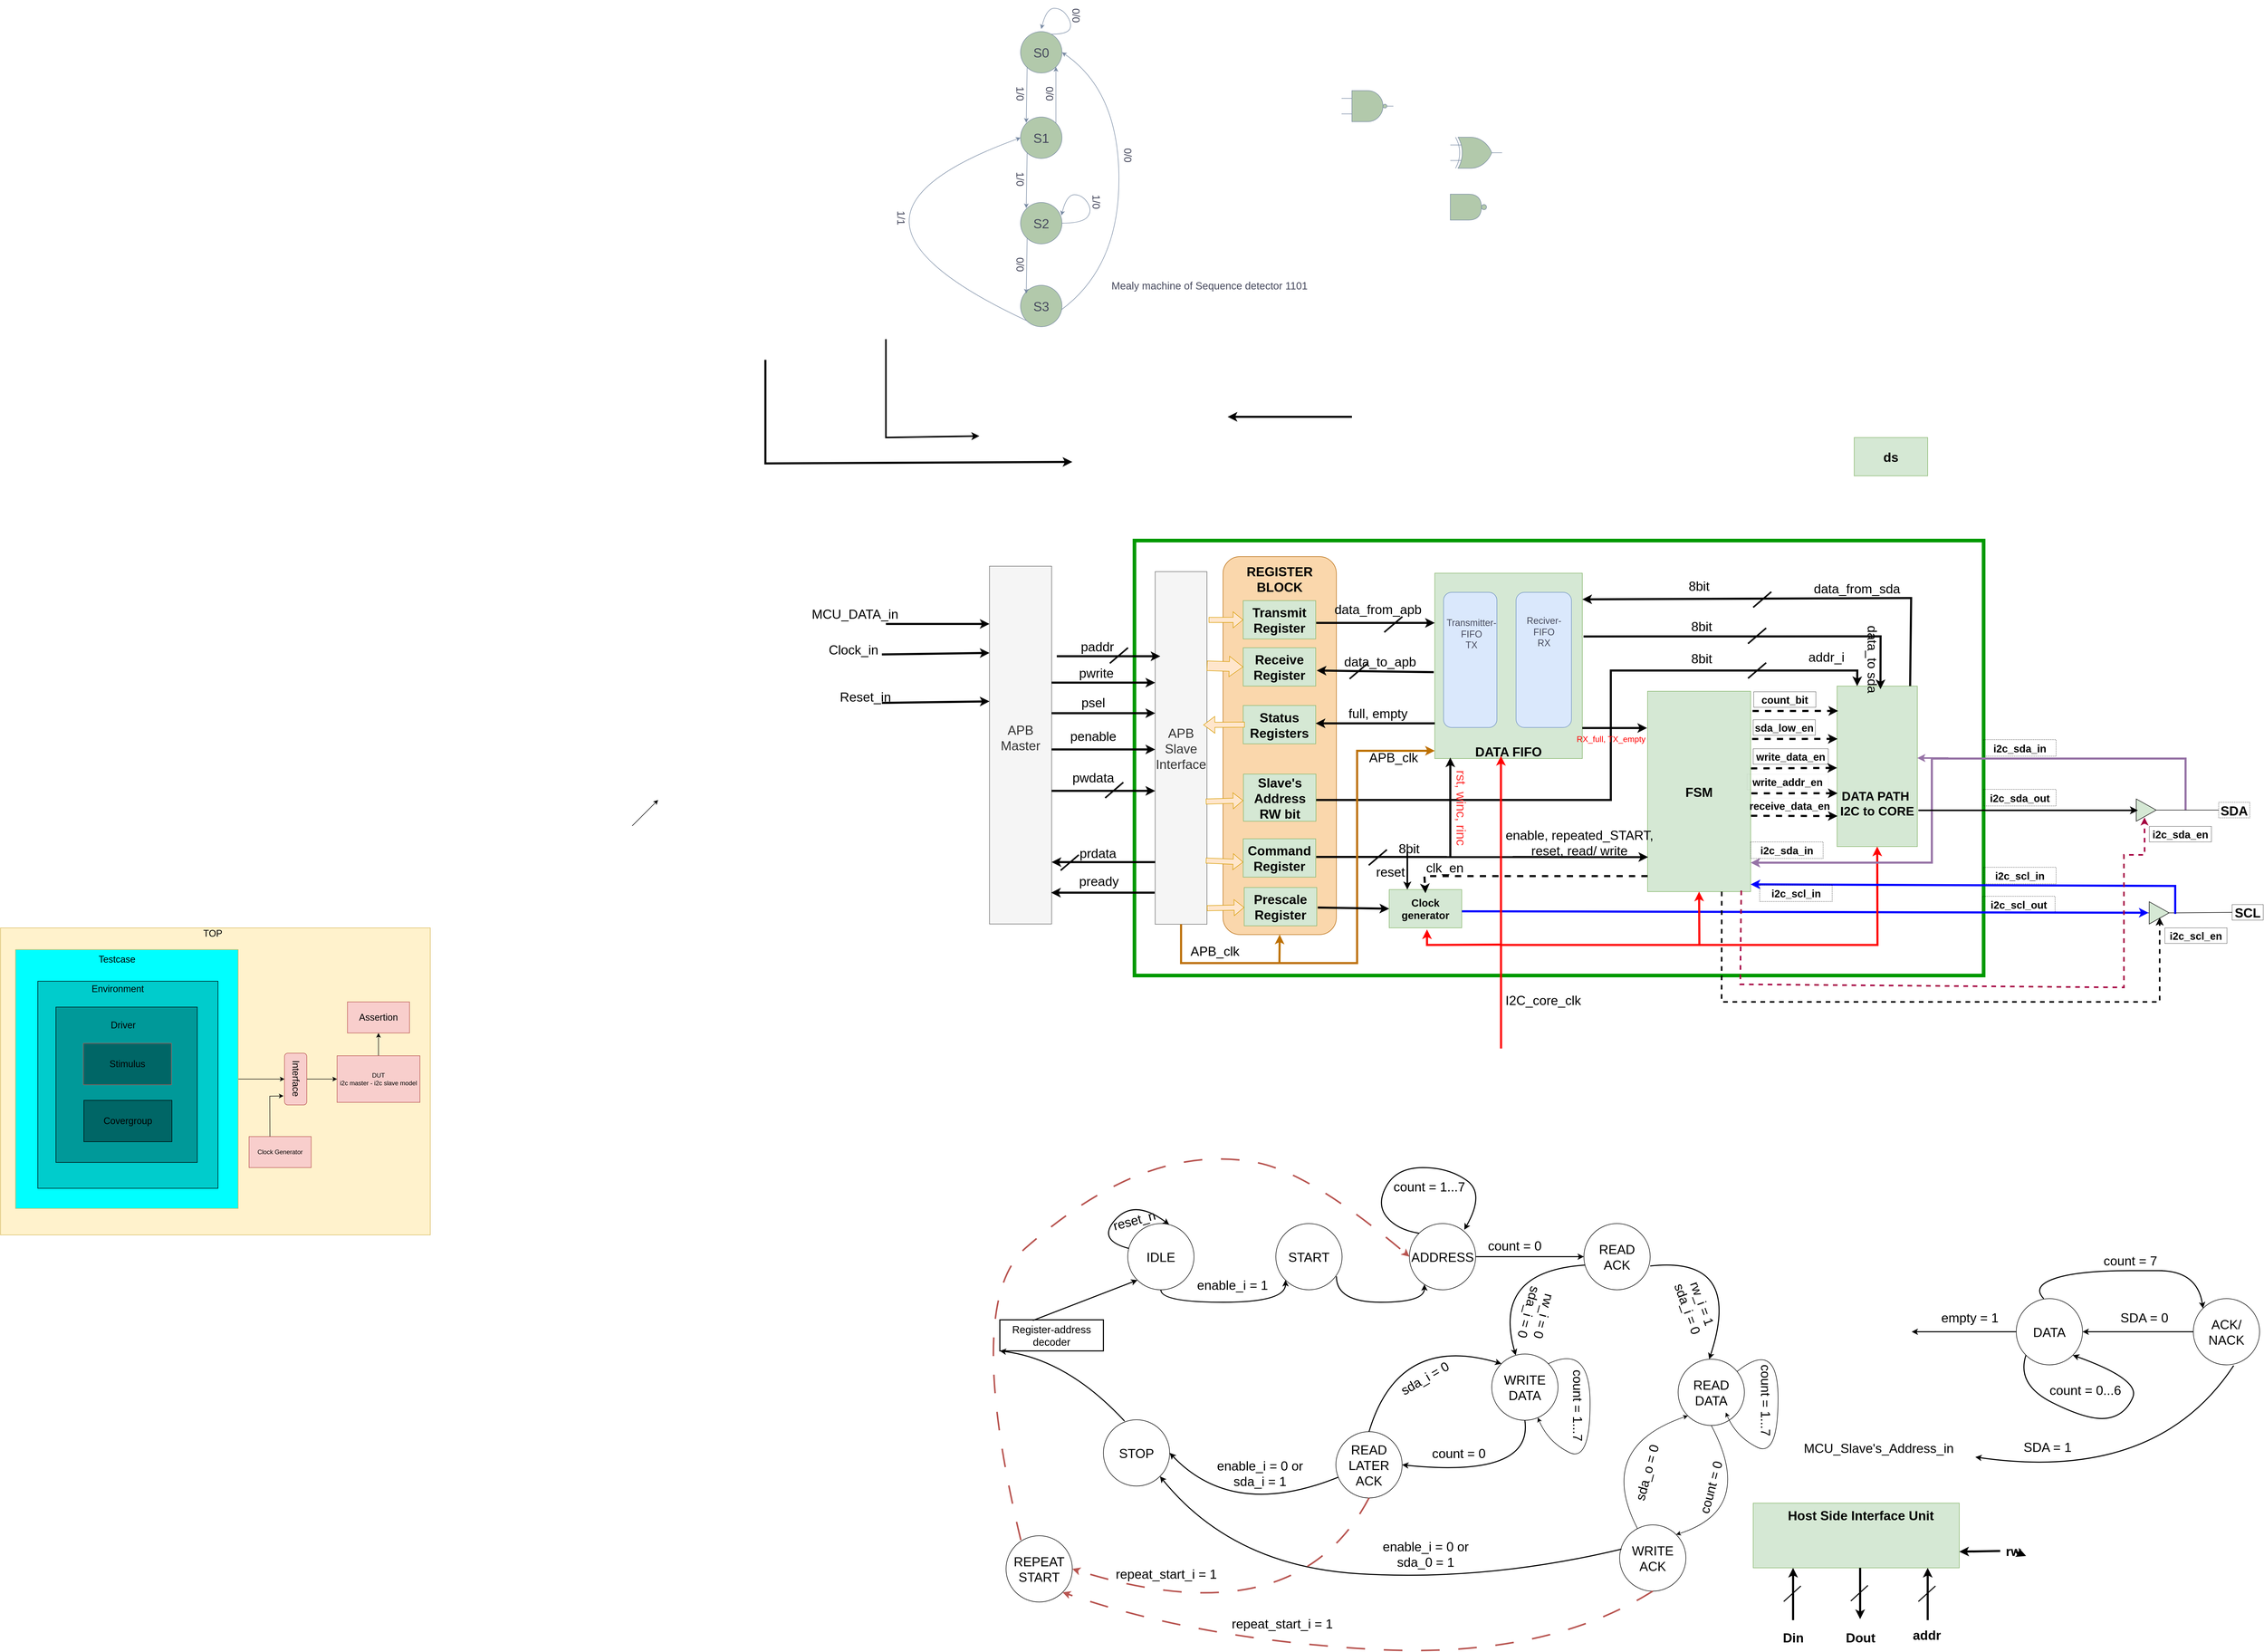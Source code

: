 <mxfile version="23.0.2" type="device">
  <diagram name="Trang-1" id="pc0_SMCpFhRSUeNbsRl_">
    <mxGraphModel dx="3689" dy="789" grid="0" gridSize="10" guides="1" tooltips="1" connect="1" arrows="1" fold="1" page="1" pageScale="1" pageWidth="2339" pageHeight="3300" math="0" shadow="0">
      <root>
        <mxCell id="0" />
        <mxCell id="1" parent="0" />
        <mxCell id="NdbMGS1DOZsmkg2yPnQw-25" value="" style="rounded=0;whiteSpace=wrap;html=1;fillColor=#fff2cc;strokeColor=#d6b656;" vertex="1" parent="1">
          <mxGeometry x="-2230" y="1867" width="830" height="593" as="geometry" />
        </mxCell>
        <mxCell id="NdbMGS1DOZsmkg2yPnQw-17" value="" style="edgeStyle=orthogonalEdgeStyle;rounded=0;orthogonalLoop=1;jettySize=auto;html=1;" edge="1" parent="1" source="NdbMGS1DOZsmkg2yPnQw-9" target="NdbMGS1DOZsmkg2yPnQw-12">
          <mxGeometry relative="1" as="geometry" />
        </mxCell>
        <mxCell id="NdbMGS1DOZsmkg2yPnQw-9" value="" style="rounded=0;whiteSpace=wrap;html=1;fillColor=#00FFFF;strokeColor=#d6b656;" vertex="1" parent="1">
          <mxGeometry x="-2201" y="1909" width="430" height="500" as="geometry" />
        </mxCell>
        <mxCell id="NdbMGS1DOZsmkg2yPnQw-7" value="" style="rounded=0;whiteSpace=wrap;html=1;fillColor=#00CCCC;" vertex="1" parent="1">
          <mxGeometry x="-2158" y="1970" width="348" height="400" as="geometry" />
        </mxCell>
        <mxCell id="NdbMGS1DOZsmkg2yPnQw-5" value="" style="rounded=0;whiteSpace=wrap;html=1;fillColor=#009999;" vertex="1" parent="1">
          <mxGeometry x="-2123" y="2020" width="273" height="300" as="geometry" />
        </mxCell>
        <mxCell id="uphHMgpwfu_c5si8wk-m-4" value="" style="rounded=0;whiteSpace=wrap;html=1;strokeWidth=7;strokeColor=#009900;" parent="1" vertex="1">
          <mxGeometry x="-40" y="1119" width="1640" height="840" as="geometry" />
        </mxCell>
        <mxCell id="j0UZZ1icfNPakO2Ul2Tb-5" value="" style="rounded=1;whiteSpace=wrap;html=1;fillColor=#fad7ac;strokeColor=#b46504;" parent="1" vertex="1">
          <mxGeometry x="131" y="1150" width="219" height="730" as="geometry" />
        </mxCell>
        <mxCell id="uphHMgpwfu_c5si8wk-m-97" value="&lt;font style=&quot;font-size: 24px;&quot;&gt;&lt;br&gt;&lt;br&gt;&lt;br&gt;&lt;br&gt;&lt;br&gt;&lt;b&gt;DATA PATH&amp;nbsp;&lt;br&gt;I2C to CORE&lt;br&gt;&lt;/b&gt;&lt;/font&gt;" style="rounded=0;whiteSpace=wrap;html=1;labelBackgroundColor=none;fillColor=#d5e8d4;strokeColor=#82b366;" parent="1" vertex="1">
          <mxGeometry x="1317" y="1400" width="155" height="310" as="geometry" />
        </mxCell>
        <mxCell id="bBZ-wAXzRBOv0_ZfPute-43" value="" style="rounded=0;whiteSpace=wrap;html=1;" parent="1" vertex="1">
          <mxGeometry x="1272" y="2994" width="180" height="80" as="geometry" />
        </mxCell>
        <mxCell id="bBZ-wAXzRBOv0_ZfPute-6" value="&lt;font style=&quot;font-size: 25px;&quot;&gt;&lt;br&gt;&lt;br&gt;&lt;br&gt;&lt;br&gt;&lt;br&gt;&lt;br&gt;&lt;br&gt;&lt;br&gt;&lt;br&gt;&lt;br&gt;&lt;br&gt;&lt;b&gt;DATA FIFO&lt;/b&gt;&lt;/font&gt;" style="rounded=0;whiteSpace=wrap;html=1;labelBackgroundColor=none;fillColor=#d5e8d4;strokeColor=#82b366;" parent="1" vertex="1">
          <mxGeometry x="540" y="1182" width="285" height="358" as="geometry" />
        </mxCell>
        <mxCell id="Rr5YWh4DMf4vkRN0JD29-5" value="" style="shape=delay;whiteSpace=wrap;html=1;labelBackgroundColor=none;fillColor=#B2C9AB;strokeColor=#788AA3;fontColor=#46495D;" parent="1" vertex="1">
          <mxGeometry x="570" y="450" width="60" height="50" as="geometry" />
        </mxCell>
        <mxCell id="Rr5YWh4DMf4vkRN0JD29-6" value="" style="ellipse;whiteSpace=wrap;html=1;aspect=fixed;labelBackgroundColor=none;fillColor=#B2C9AB;strokeColor=#788AA3;fontColor=#46495D;" parent="1" vertex="1">
          <mxGeometry x="630" y="470" width="10" height="10" as="geometry" />
        </mxCell>
        <mxCell id="Rr5YWh4DMf4vkRN0JD29-7" value="" style="verticalLabelPosition=bottom;shadow=0;dashed=0;align=center;html=1;verticalAlign=top;shape=mxgraph.electrical.logic_gates.logic_gate;operation=xor;labelBackgroundColor=none;fillColor=#B2C9AB;strokeColor=#788AA3;fontColor=#46495D;" parent="1" vertex="1">
          <mxGeometry x="570" y="340" width="100" height="60" as="geometry" />
        </mxCell>
        <mxCell id="YVQRLz4pznDJOpVKvqPq-1" value="" style="ellipse;whiteSpace=wrap;html=1;aspect=fixed;labelBackgroundColor=none;fillColor=#B2C9AB;strokeColor=#788AA3;fontColor=#46495D;" parent="1" vertex="1">
          <mxGeometry x="-260" y="136" width="80" height="80" as="geometry" />
        </mxCell>
        <mxCell id="YVQRLz4pznDJOpVKvqPq-2" value="&lt;font style=&quot;font-size: 25px;&quot;&gt;S0&lt;/font&gt;" style="text;html=1;strokeColor=none;fillColor=none;align=center;verticalAlign=middle;whiteSpace=wrap;rounded=0;labelBackgroundColor=none;fontColor=#46495D;" parent="1" vertex="1">
          <mxGeometry x="-250" y="161" width="60" height="30" as="geometry" />
        </mxCell>
        <mxCell id="YVQRLz4pznDJOpVKvqPq-3" value="" style="ellipse;whiteSpace=wrap;html=1;aspect=fixed;labelBackgroundColor=none;fillColor=#B2C9AB;strokeColor=#788AA3;fontColor=#46495D;" parent="1" vertex="1">
          <mxGeometry x="-260" y="301" width="80" height="80" as="geometry" />
        </mxCell>
        <mxCell id="YVQRLz4pznDJOpVKvqPq-4" value="&lt;span style=&quot;font-size: 25px;&quot;&gt;S1&lt;/span&gt;" style="text;html=1;strokeColor=none;fillColor=none;align=center;verticalAlign=middle;whiteSpace=wrap;rounded=0;labelBackgroundColor=none;fontColor=#46495D;" parent="1" vertex="1">
          <mxGeometry x="-250" y="326" width="60" height="30" as="geometry" />
        </mxCell>
        <mxCell id="YVQRLz4pznDJOpVKvqPq-5" value="" style="ellipse;whiteSpace=wrap;html=1;aspect=fixed;labelBackgroundColor=none;fillColor=#B2C9AB;strokeColor=#788AA3;fontColor=#46495D;" parent="1" vertex="1">
          <mxGeometry x="-260" y="466" width="80" height="80" as="geometry" />
        </mxCell>
        <mxCell id="YVQRLz4pznDJOpVKvqPq-6" value="&lt;font style=&quot;font-size: 25px;&quot;&gt;S2&lt;/font&gt;" style="text;html=1;strokeColor=none;fillColor=none;align=center;verticalAlign=middle;whiteSpace=wrap;rounded=0;labelBackgroundColor=none;fontColor=#46495D;" parent="1" vertex="1">
          <mxGeometry x="-250" y="491" width="60" height="30" as="geometry" />
        </mxCell>
        <mxCell id="YVQRLz4pznDJOpVKvqPq-7" value="" style="ellipse;whiteSpace=wrap;html=1;aspect=fixed;labelBackgroundColor=none;fillColor=#B2C9AB;strokeColor=#788AA3;fontColor=#46495D;" parent="1" vertex="1">
          <mxGeometry x="-260" y="626" width="80" height="80" as="geometry" />
        </mxCell>
        <mxCell id="YVQRLz4pznDJOpVKvqPq-8" value="&lt;font style=&quot;font-size: 25px;&quot;&gt;S3&lt;/font&gt;" style="text;html=1;strokeColor=none;fillColor=none;align=center;verticalAlign=middle;whiteSpace=wrap;rounded=0;labelBackgroundColor=none;fontColor=#46495D;" parent="1" vertex="1">
          <mxGeometry x="-250" y="651" width="60" height="30" as="geometry" />
        </mxCell>
        <mxCell id="YVQRLz4pznDJOpVKvqPq-9" value="" style="endArrow=classic;html=1;rounded=0;exitX=0;exitY=1;exitDx=0;exitDy=0;labelBackgroundColor=none;strokeColor=#788AA3;fontColor=default;" parent="1" edge="1">
          <mxGeometry width="50" height="50" relative="1" as="geometry">
            <mxPoint x="-247.284" y="205.284" as="sourcePoint" />
            <mxPoint x="-249" y="312" as="targetPoint" />
          </mxGeometry>
        </mxCell>
        <mxCell id="YVQRLz4pznDJOpVKvqPq-10" value="&lt;font style=&quot;font-size: 20px;&quot;&gt;1/0&lt;/font&gt;" style="text;html=1;strokeColor=none;fillColor=none;align=center;verticalAlign=middle;whiteSpace=wrap;rounded=0;rotation=90;labelBackgroundColor=none;fontColor=#46495D;" parent="1" vertex="1">
          <mxGeometry x="-290" y="241" width="60" height="30" as="geometry" />
        </mxCell>
        <mxCell id="YVQRLz4pznDJOpVKvqPq-12" value="" style="verticalLabelPosition=bottom;shadow=0;dashed=0;align=center;html=1;verticalAlign=top;shape=mxgraph.electrical.logic_gates.logic_gate;operation=and;negating=1;negSize=0.15;labelBackgroundColor=none;fillColor=#B2C9AB;strokeColor=#788AA3;fontColor=#46495D;" parent="1" vertex="1">
          <mxGeometry x="360" y="250" width="100" height="60" as="geometry" />
        </mxCell>
        <mxCell id="YVQRLz4pznDJOpVKvqPq-13" value="" style="curved=1;endArrow=classic;html=1;rounded=0;labelBackgroundColor=none;strokeColor=#788AA3;fontColor=default;" parent="1" edge="1">
          <mxGeometry width="50" height="50" relative="1" as="geometry">
            <mxPoint x="-200" y="141" as="sourcePoint" />
            <mxPoint x="-220" y="131" as="targetPoint" />
            <Array as="points">
              <mxPoint x="-170" y="141" />
              <mxPoint x="-160" y="121" />
              <mxPoint x="-180" y="91" />
              <mxPoint x="-210" y="91" />
            </Array>
          </mxGeometry>
        </mxCell>
        <mxCell id="YVQRLz4pznDJOpVKvqPq-14" value="&lt;font style=&quot;font-size: 20px;&quot;&gt;0/0&lt;/font&gt;" style="text;html=1;strokeColor=none;fillColor=none;align=center;verticalAlign=middle;whiteSpace=wrap;rounded=0;rotation=90;labelBackgroundColor=none;fontColor=#46495D;" parent="1" vertex="1">
          <mxGeometry x="-182" y="90" width="60" height="30" as="geometry" />
        </mxCell>
        <mxCell id="YVQRLz4pznDJOpVKvqPq-15" value="" style="endArrow=classic;html=1;rounded=0;curved=1;entryX=1;entryY=1;entryDx=0;entryDy=0;exitX=1;exitY=0;exitDx=0;exitDy=0;labelBackgroundColor=none;strokeColor=#788AA3;fontColor=default;" parent="1" source="YVQRLz4pznDJOpVKvqPq-3" target="YVQRLz4pznDJOpVKvqPq-1" edge="1">
          <mxGeometry width="50" height="50" relative="1" as="geometry">
            <mxPoint x="40" y="291" as="sourcePoint" />
            <mxPoint x="-192" y="312" as="targetPoint" />
          </mxGeometry>
        </mxCell>
        <mxCell id="YVQRLz4pznDJOpVKvqPq-16" value="&lt;font style=&quot;font-size: 20px;&quot;&gt;0/0&lt;/font&gt;" style="text;html=1;strokeColor=none;fillColor=none;align=center;verticalAlign=middle;whiteSpace=wrap;rounded=0;rotation=90;labelBackgroundColor=none;fontColor=#46495D;" parent="1" vertex="1">
          <mxGeometry x="-233" y="241" width="60" height="30" as="geometry" />
        </mxCell>
        <mxCell id="YVQRLz4pznDJOpVKvqPq-17" value="" style="endArrow=classic;html=1;rounded=0;exitX=0;exitY=1;exitDx=0;exitDy=0;labelBackgroundColor=none;strokeColor=#788AA3;fontColor=default;" parent="1" edge="1">
          <mxGeometry width="50" height="50" relative="1" as="geometry">
            <mxPoint x="-247.284" y="370.284" as="sourcePoint" />
            <mxPoint x="-249" y="477" as="targetPoint" />
          </mxGeometry>
        </mxCell>
        <mxCell id="YVQRLz4pznDJOpVKvqPq-18" value="&lt;font style=&quot;font-size: 20px;&quot;&gt;1/0&lt;/font&gt;" style="text;html=1;strokeColor=none;fillColor=none;align=center;verticalAlign=middle;whiteSpace=wrap;rounded=0;rotation=90;labelBackgroundColor=none;fontColor=#46495D;" parent="1" vertex="1">
          <mxGeometry x="-290" y="406" width="60" height="30" as="geometry" />
        </mxCell>
        <mxCell id="YVQRLz4pznDJOpVKvqPq-19" value="" style="endArrow=classic;html=1;rounded=0;exitX=0;exitY=1;exitDx=0;exitDy=0;labelBackgroundColor=none;strokeColor=#788AA3;fontColor=default;" parent="1" edge="1">
          <mxGeometry width="50" height="50" relative="1" as="geometry">
            <mxPoint x="-247.284" y="535.284" as="sourcePoint" />
            <mxPoint x="-249" y="642" as="targetPoint" />
          </mxGeometry>
        </mxCell>
        <mxCell id="YVQRLz4pznDJOpVKvqPq-20" value="&lt;font style=&quot;font-size: 20px;&quot;&gt;0/0&lt;/font&gt;" style="text;html=1;strokeColor=none;fillColor=none;align=center;verticalAlign=middle;whiteSpace=wrap;rounded=0;rotation=90;labelBackgroundColor=none;fontColor=#46495D;" parent="1" vertex="1">
          <mxGeometry x="-290" y="571" width="60" height="30" as="geometry" />
        </mxCell>
        <mxCell id="YVQRLz4pznDJOpVKvqPq-21" value="" style="curved=1;endArrow=classic;html=1;rounded=0;exitX=1;exitY=0.5;exitDx=0;exitDy=0;labelBackgroundColor=none;strokeColor=#788AA3;fontColor=default;" parent="1" source="YVQRLz4pznDJOpVKvqPq-5" edge="1">
          <mxGeometry width="50" height="50" relative="1" as="geometry">
            <mxPoint x="-161" y="501" as="sourcePoint" />
            <mxPoint x="-181" y="491" as="targetPoint" />
            <Array as="points">
              <mxPoint x="-140" y="506" />
              <mxPoint x="-121" y="481" />
              <mxPoint x="-141" y="451" />
              <mxPoint x="-171" y="451" />
            </Array>
          </mxGeometry>
        </mxCell>
        <mxCell id="YVQRLz4pznDJOpVKvqPq-22" value="&lt;font style=&quot;font-size: 20px;&quot;&gt;1/0&lt;/font&gt;" style="text;html=1;strokeColor=none;fillColor=none;align=center;verticalAlign=middle;whiteSpace=wrap;rounded=0;rotation=90;labelBackgroundColor=none;fontColor=#46495D;" parent="1" vertex="1">
          <mxGeometry x="-143" y="450" width="60" height="30" as="geometry" />
        </mxCell>
        <mxCell id="YVQRLz4pznDJOpVKvqPq-23" value="" style="curved=1;endArrow=classic;html=1;rounded=0;exitX=0;exitY=1;exitDx=0;exitDy=0;entryX=0;entryY=0.5;entryDx=0;entryDy=0;labelBackgroundColor=none;strokeColor=#788AA3;fontColor=default;" parent="1" source="YVQRLz4pznDJOpVKvqPq-7" target="YVQRLz4pznDJOpVKvqPq-3" edge="1">
          <mxGeometry width="50" height="50" relative="1" as="geometry">
            <mxPoint x="-60" y="441" as="sourcePoint" />
            <mxPoint x="-420" y="321" as="targetPoint" />
            <Array as="points">
              <mxPoint x="-470" y="591" />
              <mxPoint x="-480" y="421" />
            </Array>
          </mxGeometry>
        </mxCell>
        <mxCell id="YVQRLz4pznDJOpVKvqPq-24" value="&lt;font style=&quot;font-size: 20px;&quot;&gt;1/1&lt;/font&gt;" style="text;html=1;strokeColor=none;fillColor=none;align=center;verticalAlign=middle;whiteSpace=wrap;rounded=0;rotation=90;labelBackgroundColor=none;fontColor=#46495D;" parent="1" vertex="1">
          <mxGeometry x="-520" y="481" width="60" height="30" as="geometry" />
        </mxCell>
        <mxCell id="YVQRLz4pznDJOpVKvqPq-25" value="" style="curved=1;endArrow=classic;html=1;rounded=0;exitX=0.988;exitY=0.588;exitDx=0;exitDy=0;entryX=1;entryY=0.5;entryDx=0;entryDy=0;exitPerimeter=0;labelBackgroundColor=none;strokeColor=#788AA3;fontColor=default;" parent="1" source="YVQRLz4pznDJOpVKvqPq-7" target="YVQRLz4pznDJOpVKvqPq-1" edge="1">
          <mxGeometry width="50" height="50" relative="1" as="geometry">
            <mxPoint x="-128" y="704" as="sourcePoint" />
            <mxPoint x="-140" y="351" as="targetPoint" />
            <Array as="points">
              <mxPoint x="-70" y="591" />
              <mxPoint x="-70" y="251" />
            </Array>
          </mxGeometry>
        </mxCell>
        <mxCell id="YVQRLz4pznDJOpVKvqPq-27" value="&lt;font style=&quot;font-size: 20px;&quot;&gt;0/0&lt;/font&gt;" style="text;html=1;strokeColor=none;fillColor=none;align=center;verticalAlign=middle;whiteSpace=wrap;rounded=0;rotation=90;labelBackgroundColor=none;fontColor=#46495D;" parent="1" vertex="1">
          <mxGeometry x="-82" y="360" width="60" height="30" as="geometry" />
        </mxCell>
        <mxCell id="YVQRLz4pznDJOpVKvqPq-29" value="&lt;span style=&quot;font-size: 20px;&quot;&gt;Mealy machine of Sequence detector 1101&lt;/span&gt;" style="text;html=1;strokeColor=none;fillColor=none;align=center;verticalAlign=middle;whiteSpace=wrap;rounded=0;rotation=0;labelBackgroundColor=none;fontColor=#46495D;" parent="1" vertex="1">
          <mxGeometry x="-120" y="611" width="450" height="30" as="geometry" />
        </mxCell>
        <mxCell id="bBZ-wAXzRBOv0_ZfPute-4" value="" style="rounded=1;whiteSpace=wrap;html=1;direction=south;labelBackgroundColor=none;fillColor=#dae8fc;strokeColor=#6c8ebf;" parent="1" vertex="1">
          <mxGeometry x="557" y="1219" width="103" height="261" as="geometry" />
        </mxCell>
        <mxCell id="bBZ-wAXzRBOv0_ZfPute-5" value="" style="rounded=1;whiteSpace=wrap;html=1;direction=south;labelBackgroundColor=none;fillColor=#dae8fc;strokeColor=#6c8ebf;" parent="1" vertex="1">
          <mxGeometry x="697" y="1219" width="107" height="261" as="geometry" />
        </mxCell>
        <mxCell id="bBZ-wAXzRBOv0_ZfPute-7" value="&lt;font style=&quot;font-size: 18px;&quot;&gt;Transmitter-FIFO&lt;br&gt;TX&lt;br&gt;&lt;/font&gt;" style="text;html=1;strokeColor=none;fillColor=none;align=center;verticalAlign=middle;whiteSpace=wrap;rounded=0;labelBackgroundColor=none;fontColor=#46495D;" parent="1" vertex="1">
          <mxGeometry x="558" y="1264" width="106" height="72" as="geometry" />
        </mxCell>
        <mxCell id="bBZ-wAXzRBOv0_ZfPute-8" value="&lt;font style=&quot;font-size: 18px;&quot;&gt;Reciver-FIFO&lt;br&gt;RX&lt;br&gt;&lt;/font&gt;" style="text;html=1;strokeColor=none;fillColor=none;align=center;verticalAlign=middle;whiteSpace=wrap;rounded=0;labelBackgroundColor=none;fontColor=#46495D;" parent="1" vertex="1">
          <mxGeometry x="698" y="1260" width="106" height="72" as="geometry" />
        </mxCell>
        <mxCell id="bBZ-wAXzRBOv0_ZfPute-10" value="&lt;font style=&quot;font-size: 25px;&quot;&gt;&lt;b&gt;FSM&lt;/b&gt;&lt;/font&gt;" style="rounded=0;whiteSpace=wrap;html=1;labelBackgroundColor=none;fillColor=#d5e8d4;strokeColor=#82b366;" parent="1" vertex="1">
          <mxGeometry x="951" y="1410" width="199" height="387" as="geometry" />
        </mxCell>
        <mxCell id="bBZ-wAXzRBOv0_ZfPute-11" value="" style="rounded=0;whiteSpace=wrap;html=1;labelBackgroundColor=none;fillColor=#d5e8d4;strokeColor=#82b366;" parent="1" vertex="1">
          <mxGeometry x="1155" y="2978" width="398" height="125" as="geometry" />
        </mxCell>
        <mxCell id="bBZ-wAXzRBOv0_ZfPute-15" value="" style="verticalLabelPosition=bottom;shadow=0;dashed=0;align=center;html=1;verticalAlign=top;shape=mxgraph.electrical.logic_gates.buffer2;fillColor=#d5e8d4;strokeColor=#000000;" parent="1" vertex="1">
          <mxGeometry x="1882" y="1618" width="64" height="43" as="geometry" />
        </mxCell>
        <mxCell id="bBZ-wAXzRBOv0_ZfPute-23" value="" style="verticalLabelPosition=bottom;shadow=0;dashed=0;align=center;html=1;verticalAlign=top;shape=mxgraph.electrical.logic_gates.buffer2;fillColor=#d5e8d4;strokeColor=#000000;" parent="1" vertex="1">
          <mxGeometry x="1907" y="1816.5" width="64" height="43" as="geometry" />
        </mxCell>
        <mxCell id="bBZ-wAXzRBOv0_ZfPute-33" value="&lt;font style=&quot;font-size: 25px;&quot;&gt;&lt;b&gt;SDA&lt;/b&gt;&lt;/font&gt;" style="text;html=1;strokeColor=#000000;fillColor=none;align=center;verticalAlign=middle;whiteSpace=wrap;rounded=0;dashed=1;dashPattern=1 2;" parent="1" vertex="1">
          <mxGeometry x="2054" y="1624.5" width="60" height="30" as="geometry" />
        </mxCell>
        <mxCell id="bBZ-wAXzRBOv0_ZfPute-34" value="&lt;font style=&quot;font-size: 25px;&quot;&gt;&lt;b&gt;SCL&lt;/b&gt;&lt;/font&gt;" style="text;html=1;strokeColor=#000000;fillColor=none;align=center;verticalAlign=middle;whiteSpace=wrap;rounded=0;dashed=1;dashPattern=1 1;" parent="1" vertex="1">
          <mxGeometry x="2080" y="1822" width="60" height="30" as="geometry" />
        </mxCell>
        <mxCell id="bBZ-wAXzRBOv0_ZfPute-44" value="&lt;font style=&quot;font-size: 25px;&quot;&gt;&lt;b&gt;Host Side Interface Unit&lt;/b&gt;&lt;/font&gt;" style="text;html=1;strokeColor=none;fillColor=none;align=center;verticalAlign=middle;whiteSpace=wrap;rounded=0;" parent="1" vertex="1">
          <mxGeometry x="1214" y="2986" width="298" height="30" as="geometry" />
        </mxCell>
        <mxCell id="bBZ-wAXzRBOv0_ZfPute-45" value="" style="endArrow=classic;html=1;rounded=0;strokeWidth=4;" parent="1" edge="1">
          <mxGeometry width="50" height="50" relative="1" as="geometry">
            <mxPoint x="1232" y="3204" as="sourcePoint" />
            <mxPoint x="1232" y="3103" as="targetPoint" />
          </mxGeometry>
        </mxCell>
        <mxCell id="bBZ-wAXzRBOv0_ZfPute-46" value="" style="endArrow=none;html=1;rounded=0;strokeWidth=2;" parent="1" edge="1">
          <mxGeometry width="50" height="50" relative="1" as="geometry">
            <mxPoint x="1214" y="3168" as="sourcePoint" />
            <mxPoint x="1247" y="3138" as="targetPoint" />
          </mxGeometry>
        </mxCell>
        <mxCell id="bBZ-wAXzRBOv0_ZfPute-47" value="" style="endArrow=classic;html=1;rounded=0;strokeWidth=4;" parent="1" edge="1">
          <mxGeometry width="50" height="50" relative="1" as="geometry">
            <mxPoint x="1492" y="3204" as="sourcePoint" />
            <mxPoint x="1492" y="3103" as="targetPoint" />
          </mxGeometry>
        </mxCell>
        <mxCell id="bBZ-wAXzRBOv0_ZfPute-48" value="" style="endArrow=none;html=1;rounded=0;strokeWidth=2;" parent="1" edge="1">
          <mxGeometry width="50" height="50" relative="1" as="geometry">
            <mxPoint x="1474" y="3168" as="sourcePoint" />
            <mxPoint x="1507" y="3138" as="targetPoint" />
          </mxGeometry>
        </mxCell>
        <mxCell id="bBZ-wAXzRBOv0_ZfPute-49" value="" style="endArrow=classic;html=1;rounded=0;strokeWidth=4;movable=1;resizable=1;rotatable=1;deletable=1;editable=1;locked=0;connectable=1;" parent="1" edge="1">
          <mxGeometry width="50" height="50" relative="1" as="geometry">
            <mxPoint x="1361.5" y="3103" as="sourcePoint" />
            <mxPoint x="1361.5" y="3202" as="targetPoint" />
          </mxGeometry>
        </mxCell>
        <mxCell id="bBZ-wAXzRBOv0_ZfPute-50" value="" style="endArrow=none;html=1;rounded=0;strokeWidth=2;movable=1;resizable=1;rotatable=1;deletable=1;editable=1;locked=0;connectable=1;" parent="1" edge="1">
          <mxGeometry width="50" height="50" relative="1" as="geometry">
            <mxPoint x="1343.5" y="3167" as="sourcePoint" />
            <mxPoint x="1376.5" y="3137" as="targetPoint" />
          </mxGeometry>
        </mxCell>
        <mxCell id="bBZ-wAXzRBOv0_ZfPute-52" value="" style="endArrow=classic;html=1;rounded=0;strokeWidth=4;entryX=1;entryY=0.75;entryDx=0;entryDy=0;" parent="1" source="bBZ-wAXzRBOv0_ZfPute-54" target="bBZ-wAXzRBOv0_ZfPute-11" edge="1">
          <mxGeometry width="50" height="50" relative="1" as="geometry">
            <mxPoint x="1662" y="3072" as="sourcePoint" />
            <mxPoint x="1607.5" y="3077" as="targetPoint" />
          </mxGeometry>
        </mxCell>
        <mxCell id="uphHMgpwfu_c5si8wk-m-1" value="" style="endArrow=classic;html=1;rounded=0;" parent="1" edge="1">
          <mxGeometry width="50" height="50" relative="1" as="geometry">
            <mxPoint x="-1010" y="1670" as="sourcePoint" />
            <mxPoint x="-960" y="1620" as="targetPoint" />
          </mxGeometry>
        </mxCell>
        <mxCell id="uphHMgpwfu_c5si8wk-m-2" value="&lt;b&gt;&lt;font style=&quot;font-size: 25px;&quot;&gt;Din&lt;/font&gt;&lt;/b&gt;" style="text;html=1;align=center;verticalAlign=middle;resizable=0;points=[];autosize=1;strokeColor=none;fillColor=none;" parent="1" vertex="1">
          <mxGeometry x="1202" y="3217" width="60" height="40" as="geometry" />
        </mxCell>
        <mxCell id="uphHMgpwfu_c5si8wk-m-5" value="&lt;b&gt;&lt;font style=&quot;font-size: 25px;&quot;&gt;Dout&lt;/font&gt;&lt;/b&gt;" style="text;html=1;align=center;verticalAlign=middle;resizable=0;points=[];autosize=1;strokeColor=none;fillColor=none;" parent="1" vertex="1">
          <mxGeometry x="1322" y="3217" width="80" height="40" as="geometry" />
        </mxCell>
        <mxCell id="uphHMgpwfu_c5si8wk-m-6" value="&lt;b&gt;&lt;font style=&quot;font-size: 25px;&quot;&gt;addr&lt;/font&gt;&lt;/b&gt;" style="text;html=1;align=center;verticalAlign=middle;resizable=0;points=[];autosize=1;strokeColor=none;fillColor=none;" parent="1" vertex="1">
          <mxGeometry x="1450" y="3212" width="80" height="40" as="geometry" />
        </mxCell>
        <mxCell id="uphHMgpwfu_c5si8wk-m-9" value="&lt;font size=&quot;1&quot; style=&quot;&quot;&gt;&lt;b style=&quot;font-size: 20px;&quot;&gt;i2c_sda_out&lt;/b&gt;&lt;/font&gt;" style="text;html=1;strokeColor=#000000;fillColor=none;align=center;verticalAlign=middle;whiteSpace=wrap;rounded=0;dashed=1;dashPattern=1 2;" parent="1" vertex="1">
          <mxGeometry x="1600" y="1599.5" width="140" height="32" as="geometry" />
        </mxCell>
        <mxCell id="uphHMgpwfu_c5si8wk-m-10" value="&lt;font size=&quot;1&quot; style=&quot;&quot;&gt;&lt;b style=&quot;font-size: 20px;&quot;&gt;i2c_scl_out&lt;/b&gt;&lt;/font&gt;" style="text;html=1;strokeColor=#000000;fillColor=none;align=center;verticalAlign=middle;whiteSpace=wrap;rounded=0;dashed=1;dashPattern=1 2;" parent="1" vertex="1">
          <mxGeometry x="1598" y="1806" width="140" height="32" as="geometry" />
        </mxCell>
        <mxCell id="uphHMgpwfu_c5si8wk-m-14" value="&lt;font size=&quot;1&quot; style=&quot;&quot;&gt;&lt;b style=&quot;font-size: 20px;&quot;&gt;receive_data_en&lt;/b&gt;&lt;/font&gt;" style="text;html=1;strokeColor=#000000;fillColor=none;align=center;verticalAlign=middle;whiteSpace=wrap;rounded=0;dashed=1;dashPattern=1 1;strokeWidth=0;" parent="1" vertex="1">
          <mxGeometry x="1167.5" y="1616" width="115" height="30" as="geometry" />
        </mxCell>
        <mxCell id="uphHMgpwfu_c5si8wk-m-15" value="&lt;font size=&quot;1&quot; style=&quot;&quot;&gt;&lt;b style=&quot;font-size: 20px;&quot;&gt;write_data_en&lt;/b&gt;&lt;/font&gt;" style="text;html=1;strokeColor=#000000;fillColor=none;align=center;verticalAlign=middle;whiteSpace=wrap;rounded=0;dashed=1;dashPattern=1 1;" parent="1" vertex="1">
          <mxGeometry x="1155" y="1521" width="145" height="30" as="geometry" />
        </mxCell>
        <mxCell id="uphHMgpwfu_c5si8wk-m-18" value="" style="endArrow=classic;html=1;rounded=0;strokeWidth=4;" parent="1" edge="1">
          <mxGeometry width="50" height="50" relative="1" as="geometry">
            <mxPoint x="-520" y="1280" as="sourcePoint" />
            <mxPoint x="-320" y="1280" as="targetPoint" />
          </mxGeometry>
        </mxCell>
        <mxCell id="uphHMgpwfu_c5si8wk-m-25" value="&lt;font style=&quot;font-size: 25px;&quot;&gt;MCU_Slave&#39;s_Address_in&lt;/font&gt;" style="text;html=1;align=center;verticalAlign=middle;resizable=0;points=[];autosize=1;strokeColor=none;fillColor=none;" parent="1" vertex="1">
          <mxGeometry x="1242" y="2851" width="310" height="40" as="geometry" />
        </mxCell>
        <mxCell id="uphHMgpwfu_c5si8wk-m-26" value="&lt;font style=&quot;font-size: 25px;&quot;&gt;Clock_in&lt;/font&gt;" style="text;html=1;align=center;verticalAlign=middle;resizable=0;points=[];autosize=1;strokeColor=none;fillColor=none;" parent="1" vertex="1">
          <mxGeometry x="-643" y="1309" width="120" height="40" as="geometry" />
        </mxCell>
        <mxCell id="uphHMgpwfu_c5si8wk-m-27" value="" style="endArrow=classic;html=1;rounded=0;strokeWidth=4;entryX=0.006;entryY=0.891;entryDx=0;entryDy=0;entryPerimeter=0;" parent="1" edge="1">
          <mxGeometry width="50" height="50" relative="1" as="geometry">
            <mxPoint x="-527.79" y="1338.89" as="sourcePoint" />
            <mxPoint x="-319.996" y="1336.001" as="targetPoint" />
          </mxGeometry>
        </mxCell>
        <mxCell id="uphHMgpwfu_c5si8wk-m-28" value="&lt;font style=&quot;font-size: 25px;&quot;&gt;Reset_in&lt;/font&gt;" style="text;html=1;align=center;verticalAlign=middle;resizable=0;points=[];autosize=1;strokeColor=none;fillColor=none;" parent="1" vertex="1">
          <mxGeometry x="-620" y="1400" width="120" height="40" as="geometry" />
        </mxCell>
        <mxCell id="uphHMgpwfu_c5si8wk-m-29" value="" style="endArrow=classic;html=1;rounded=0;strokeWidth=4;entryX=0.006;entryY=0.891;entryDx=0;entryDy=0;entryPerimeter=0;" parent="1" edge="1">
          <mxGeometry width="50" height="50" relative="1" as="geometry">
            <mxPoint x="-527.79" y="1432.44" as="sourcePoint" />
            <mxPoint x="-319.996" y="1429.551" as="targetPoint" />
          </mxGeometry>
        </mxCell>
        <mxCell id="uphHMgpwfu_c5si8wk-m-36" value="" style="endArrow=classic;html=1;rounded=0;strokeWidth=4;fillColor=#1ba1e2;strokeColor=#0000FF;entryX=0.18;entryY=0.496;entryDx=0;entryDy=0;entryPerimeter=0;" parent="1" target="bBZ-wAXzRBOv0_ZfPute-23" edge="1">
          <mxGeometry width="50" height="50" relative="1" as="geometry">
            <mxPoint x="592" y="1834.944" as="sourcePoint" />
            <mxPoint x="1768" y="1840" as="targetPoint" />
          </mxGeometry>
        </mxCell>
        <mxCell id="uphHMgpwfu_c5si8wk-m-38" value="" style="endArrow=classic;html=1;rounded=0;strokeWidth=4;entryX=0.006;entryY=0.891;entryDx=0;entryDy=0;entryPerimeter=0;" parent="1" edge="1">
          <mxGeometry width="50" height="50" relative="1" as="geometry">
            <mxPoint x="-752.79" y="770" as="sourcePoint" />
            <mxPoint x="-159.996" y="967.111" as="targetPoint" />
            <Array as="points">
              <mxPoint x="-752.79" y="970" />
            </Array>
          </mxGeometry>
        </mxCell>
        <mxCell id="uphHMgpwfu_c5si8wk-m-45" style="edgeStyle=orthogonalEdgeStyle;rounded=0;orthogonalLoop=1;jettySize=auto;html=1;entryX=0;entryY=1;entryDx=0;entryDy=0;strokeWidth=2;curved=1;" parent="1" source="uphHMgpwfu_c5si8wk-m-39" target="uphHMgpwfu_c5si8wk-m-40" edge="1">
          <mxGeometry relative="1" as="geometry">
            <Array as="points">
              <mxPoint x="11" y="2590" />
              <mxPoint x="252" y="2590" />
            </Array>
          </mxGeometry>
        </mxCell>
        <mxCell id="uphHMgpwfu_c5si8wk-m-39" value="&lt;font style=&quot;font-size: 25px;&quot;&gt;IDLE&lt;/font&gt;" style="ellipse;whiteSpace=wrap;html=1;aspect=fixed;" parent="1" vertex="1">
          <mxGeometry x="-53" y="2438" width="128" height="128" as="geometry" />
        </mxCell>
        <mxCell id="uphHMgpwfu_c5si8wk-m-46" style="edgeStyle=orthogonalEdgeStyle;rounded=0;orthogonalLoop=1;jettySize=auto;html=1;strokeWidth=2;curved=1;" parent="1" target="uphHMgpwfu_c5si8wk-m-41" edge="1">
          <mxGeometry relative="1" as="geometry">
            <mxPoint x="350.0" y="2540" as="sourcePoint" />
            <mxPoint x="480.0" y="2540" as="targetPoint" />
            <Array as="points">
              <mxPoint x="350" y="2590" />
              <mxPoint x="520" y="2590" />
            </Array>
          </mxGeometry>
        </mxCell>
        <mxCell id="uphHMgpwfu_c5si8wk-m-40" value="&lt;font style=&quot;font-size: 25px;&quot;&gt;START&lt;/font&gt;" style="ellipse;whiteSpace=wrap;html=1;aspect=fixed;" parent="1" vertex="1">
          <mxGeometry x="233" y="2438" width="128" height="128" as="geometry" />
        </mxCell>
        <mxCell id="uphHMgpwfu_c5si8wk-m-56" style="edgeStyle=orthogonalEdgeStyle;rounded=0;orthogonalLoop=1;jettySize=auto;html=1;entryX=0;entryY=0.5;entryDx=0;entryDy=0;strokeWidth=2;" parent="1" source="uphHMgpwfu_c5si8wk-m-41" target="uphHMgpwfu_c5si8wk-m-42" edge="1">
          <mxGeometry relative="1" as="geometry" />
        </mxCell>
        <mxCell id="uphHMgpwfu_c5si8wk-m-41" value="&lt;span style=&quot;font-size: 25px;&quot;&gt;ADDRESS&lt;/span&gt;" style="ellipse;whiteSpace=wrap;html=1;aspect=fixed;" parent="1" vertex="1">
          <mxGeometry x="491" y="2438" width="128" height="128" as="geometry" />
        </mxCell>
        <mxCell id="uphHMgpwfu_c5si8wk-m-42" value="&lt;font style=&quot;font-size: 25px;&quot;&gt;READ&lt;br&gt;ACK&lt;br&gt;&lt;/font&gt;" style="ellipse;whiteSpace=wrap;html=1;aspect=fixed;" parent="1" vertex="1">
          <mxGeometry x="828" y="2438" width="128" height="128" as="geometry" />
        </mxCell>
        <mxCell id="uphHMgpwfu_c5si8wk-m-43" value="" style="curved=1;endArrow=classic;html=1;rounded=0;entryX=0.625;entryY=0.016;entryDx=0;entryDy=0;entryPerimeter=0;strokeWidth=2;" parent="1" source="uphHMgpwfu_c5si8wk-m-39" target="uphHMgpwfu_c5si8wk-m-39" edge="1">
          <mxGeometry width="50" height="50" relative="1" as="geometry">
            <mxPoint x="-43" y="2420" as="sourcePoint" />
            <mxPoint x="-73" y="2320" as="targetPoint" />
            <Array as="points">
              <mxPoint x="-113" y="2470" />
              <mxPoint x="-40" y="2390" />
            </Array>
          </mxGeometry>
        </mxCell>
        <mxCell id="uphHMgpwfu_c5si8wk-m-44" value="&lt;font style=&quot;font-size: 25px;&quot;&gt;reset_n&lt;/font&gt;" style="text;html=1;align=center;verticalAlign=middle;resizable=0;points=[];autosize=1;strokeColor=none;fillColor=none;rotation=-15;" parent="1" vertex="1">
          <mxGeometry x="-96" y="2411" width="110" height="40" as="geometry" />
        </mxCell>
        <mxCell id="uphHMgpwfu_c5si8wk-m-47" value="" style="curved=1;endArrow=classic;html=1;rounded=0;entryX=0.625;entryY=0.016;entryDx=0;entryDy=0;entryPerimeter=0;strokeWidth=2;exitX=0;exitY=0;exitDx=0;exitDy=0;" parent="1" source="uphHMgpwfu_c5si8wk-m-41" edge="1">
          <mxGeometry width="50" height="50" relative="1" as="geometry">
            <mxPoint x="527" y="2430" as="sourcePoint" />
            <mxPoint x="597" y="2450" as="targetPoint" />
            <Array as="points">
              <mxPoint x="467" y="2450" />
              <mxPoint x="427" y="2400" />
              <mxPoint x="467" y="2330" />
              <mxPoint x="567" y="2330" />
              <mxPoint x="637" y="2380" />
            </Array>
          </mxGeometry>
        </mxCell>
        <mxCell id="uphHMgpwfu_c5si8wk-m-55" style="edgeStyle=orthogonalEdgeStyle;rounded=0;orthogonalLoop=1;jettySize=auto;html=1;strokeWidth=2;" parent="1" source="uphHMgpwfu_c5si8wk-m-49" target="uphHMgpwfu_c5si8wk-m-52" edge="1">
          <mxGeometry relative="1" as="geometry" />
        </mxCell>
        <mxCell id="uphHMgpwfu_c5si8wk-m-49" value="&lt;font style=&quot;font-size: 25px;&quot;&gt;ACK/&lt;br&gt;NACK&lt;br&gt;&lt;/font&gt;" style="ellipse;whiteSpace=wrap;html=1;aspect=fixed;" parent="1" vertex="1">
          <mxGeometry x="2005" y="2583" width="128" height="128" as="geometry" />
        </mxCell>
        <mxCell id="uphHMgpwfu_c5si8wk-m-59" style="edgeStyle=orthogonalEdgeStyle;rounded=0;orthogonalLoop=1;jettySize=auto;html=1;strokeWidth=2;" parent="1" source="uphHMgpwfu_c5si8wk-m-52" edge="1">
          <mxGeometry relative="1" as="geometry">
            <mxPoint x="1461.0" y="2647.0" as="targetPoint" />
          </mxGeometry>
        </mxCell>
        <mxCell id="uphHMgpwfu_c5si8wk-m-52" value="&lt;span style=&quot;font-size: 25px;&quot;&gt;DATA&lt;/span&gt;" style="ellipse;whiteSpace=wrap;html=1;aspect=fixed;" parent="1" vertex="1">
          <mxGeometry x="1663" y="2583" width="128" height="128" as="geometry" />
        </mxCell>
        <mxCell id="uphHMgpwfu_c5si8wk-m-54" value="" style="curved=1;endArrow=classic;html=1;rounded=0;entryX=1;entryY=1;entryDx=0;entryDy=0;exitX=0;exitY=1;exitDx=0;exitDy=0;strokeWidth=2;" parent="1" source="uphHMgpwfu_c5si8wk-m-52" target="uphHMgpwfu_c5si8wk-m-52" edge="1">
          <mxGeometry width="50" height="50" relative="1" as="geometry">
            <mxPoint x="1753" y="2879" as="sourcePoint" />
            <mxPoint x="1803" y="2829" as="targetPoint" />
            <Array as="points">
              <mxPoint x="1663" y="2749" />
              <mxPoint x="1803" y="2819" />
              <mxPoint x="1873" y="2809" />
              <mxPoint x="1903" y="2739" />
            </Array>
          </mxGeometry>
        </mxCell>
        <mxCell id="uphHMgpwfu_c5si8wk-m-58" value="&lt;font style=&quot;font-size: 25px;&quot;&gt;STOP&lt;/font&gt;" style="ellipse;whiteSpace=wrap;html=1;aspect=fixed;" parent="1" vertex="1">
          <mxGeometry x="-100" y="2817" width="128" height="128" as="geometry" />
        </mxCell>
        <mxCell id="uphHMgpwfu_c5si8wk-m-60" value="&lt;font style=&quot;font-size: 25px;&quot;&gt;enable_i = 1&lt;/font&gt;" style="text;html=1;align=center;verticalAlign=middle;resizable=0;points=[];autosize=1;strokeColor=none;fillColor=none;" parent="1" vertex="1">
          <mxGeometry x="69" y="2536" width="160" height="40" as="geometry" />
        </mxCell>
        <mxCell id="uphHMgpwfu_c5si8wk-m-63" value="&lt;font style=&quot;font-size: 25px;&quot;&gt;SDA = 0&lt;/font&gt;" style="text;html=1;align=center;verticalAlign=middle;resizable=0;points=[];autosize=1;strokeColor=none;fillColor=none;" parent="1" vertex="1">
          <mxGeometry x="1850" y="2599" width="120" height="40" as="geometry" />
        </mxCell>
        <mxCell id="uphHMgpwfu_c5si8wk-m-67" value="" style="curved=1;endArrow=classic;html=1;rounded=0;exitX=0.609;exitY=1.01;exitDx=0;exitDy=0;exitPerimeter=0;strokeWidth=2;" parent="1" source="uphHMgpwfu_c5si8wk-m-49" edge="1">
          <mxGeometry width="50" height="50" relative="1" as="geometry">
            <mxPoint x="884" y="2459" as="sourcePoint" />
            <mxPoint x="1584" y="2889" as="targetPoint" />
            <Array as="points">
              <mxPoint x="1934" y="2939" />
            </Array>
          </mxGeometry>
        </mxCell>
        <mxCell id="uphHMgpwfu_c5si8wk-m-68" value="&lt;font style=&quot;font-size: 25px;&quot;&gt;SDA = 1&lt;/font&gt;" style="text;html=1;align=center;verticalAlign=middle;resizable=0;points=[];autosize=1;strokeColor=none;fillColor=none;" parent="1" vertex="1">
          <mxGeometry x="1663" y="2849" width="120" height="40" as="geometry" />
        </mxCell>
        <mxCell id="uphHMgpwfu_c5si8wk-m-72" value="" style="endArrow=classic;html=1;rounded=0;strokeWidth=3;" parent="1" edge="1">
          <mxGeometry width="50" height="50" relative="1" as="geometry">
            <mxPoint x="-520" y="730" as="sourcePoint" />
            <mxPoint x="-339.5" y="917.118" as="targetPoint" />
            <Array as="points">
              <mxPoint x="-520" y="920" />
            </Array>
          </mxGeometry>
        </mxCell>
        <mxCell id="uphHMgpwfu_c5si8wk-m-79" value="&lt;span style=&quot;font-size: 25px;&quot;&gt;clk_en&lt;/span&gt;" style="text;html=1;align=center;verticalAlign=middle;resizable=0;points=[];autosize=1;strokeColor=none;fillColor=none;" parent="1" vertex="1">
          <mxGeometry x="509" y="1730" width="100" height="40" as="geometry" />
        </mxCell>
        <mxCell id="uphHMgpwfu_c5si8wk-m-81" value="&lt;font style=&quot;font-size: 25px;&quot;&gt;count = 1...7&lt;/font&gt;" style="text;html=1;align=center;verticalAlign=middle;resizable=0;points=[];autosize=1;strokeColor=none;fillColor=none;" parent="1" vertex="1">
          <mxGeometry x="449" y="2346" width="160" height="40" as="geometry" />
        </mxCell>
        <mxCell id="uphHMgpwfu_c5si8wk-m-82" value="&lt;font style=&quot;font-size: 25px;&quot;&gt;count = 0&lt;/font&gt;" style="text;html=1;align=center;verticalAlign=middle;resizable=0;points=[];autosize=1;strokeColor=none;fillColor=none;" parent="1" vertex="1">
          <mxGeometry x="629" y="2460" width="130" height="40" as="geometry" />
        </mxCell>
        <mxCell id="uphHMgpwfu_c5si8wk-m-83" value="&lt;font style=&quot;font-size: 25px;&quot;&gt;count = 0...6&lt;/font&gt;" style="text;html=1;align=center;verticalAlign=middle;resizable=0;points=[];autosize=1;strokeColor=none;fillColor=none;" parent="1" vertex="1">
          <mxGeometry x="1716" y="2739" width="160" height="40" as="geometry" />
        </mxCell>
        <mxCell id="uphHMgpwfu_c5si8wk-m-84" value="" style="curved=1;endArrow=classic;html=1;rounded=0;entryX=0;entryY=0;entryDx=0;entryDy=0;strokeWidth=2;" parent="1" target="uphHMgpwfu_c5si8wk-m-49" edge="1">
          <mxGeometry width="50" height="50" relative="1" as="geometry">
            <mxPoint x="1716" y="2583" as="sourcePoint" />
            <mxPoint x="1766" y="2533" as="targetPoint" />
            <Array as="points">
              <mxPoint x="1693" y="2559" />
              <mxPoint x="1783" y="2529" />
              <mxPoint x="1983" y="2529" />
              <mxPoint x="1863" y="2529" />
              <mxPoint x="2013" y="2529" />
            </Array>
          </mxGeometry>
        </mxCell>
        <mxCell id="uphHMgpwfu_c5si8wk-m-85" value="&lt;font style=&quot;font-size: 25px;&quot;&gt;count = 7&lt;/font&gt;" style="text;html=1;align=center;verticalAlign=middle;resizable=0;points=[];autosize=1;strokeColor=none;fillColor=none;" parent="1" vertex="1">
          <mxGeometry x="1818" y="2489" width="130" height="40" as="geometry" />
        </mxCell>
        <mxCell id="uphHMgpwfu_c5si8wk-m-86" value="&lt;font style=&quot;font-size: 25px;&quot;&gt;empty = 1&lt;/font&gt;" style="text;html=1;align=center;verticalAlign=middle;resizable=0;points=[];autosize=1;strokeColor=none;fillColor=none;" parent="1" vertex="1">
          <mxGeometry x="1508" y="2599" width="130" height="40" as="geometry" />
        </mxCell>
        <mxCell id="uphHMgpwfu_c5si8wk-m-92" value="" style="endArrow=classic;html=1;rounded=0;strokeWidth=4;entryX=1;entryY=0.75;entryDx=0;entryDy=0;" parent="1" target="bBZ-wAXzRBOv0_ZfPute-54" edge="1">
          <mxGeometry width="50" height="50" relative="1" as="geometry">
            <mxPoint x="1662" y="3072" as="sourcePoint" />
            <mxPoint x="1553" y="3072" as="targetPoint" />
          </mxGeometry>
        </mxCell>
        <mxCell id="bBZ-wAXzRBOv0_ZfPute-54" value="&lt;b&gt;&lt;font style=&quot;font-size: 25px;&quot;&gt;rw&lt;/font&gt;&lt;/b&gt;" style="text;html=1;align=center;verticalAlign=middle;resizable=0;points=[];autosize=1;strokeColor=none;fillColor=none;" parent="1" vertex="1">
          <mxGeometry x="1632" y="3050" width="50" height="40" as="geometry" />
        </mxCell>
        <mxCell id="uphHMgpwfu_c5si8wk-m-94" value="&lt;font style=&quot;font-size: 25px;&quot;&gt;APB&lt;br&gt;Master&lt;br&gt;&lt;br&gt;&lt;/font&gt;" style="rounded=0;whiteSpace=wrap;html=1;fillColor=#f5f5f5;fontColor=#333333;strokeColor=#666666;" parent="1" vertex="1">
          <mxGeometry x="-320" y="1168.5" width="120" height="691" as="geometry" />
        </mxCell>
        <mxCell id="uphHMgpwfu_c5si8wk-m-95" value="&lt;font style=&quot;font-size: 25px;&quot;&gt;APB&lt;br&gt;Slave&lt;br&gt;Interface&lt;/font&gt;" style="rounded=0;whiteSpace=wrap;html=1;fillColor=#f5f5f5;fontColor=#333333;strokeColor=#666666;" parent="1" vertex="1">
          <mxGeometry y="1179" width="100" height="681" as="geometry" />
        </mxCell>
        <mxCell id="uphHMgpwfu_c5si8wk-m-98" value="&lt;span style=&quot;font-size: 25px;&quot;&gt;MCU_DATA_in&lt;/span&gt;" style="text;html=1;align=center;verticalAlign=middle;resizable=0;points=[];autosize=1;strokeColor=none;fillColor=none;" parent="1" vertex="1">
          <mxGeometry x="-675" y="1240" width="190" height="40" as="geometry" />
        </mxCell>
        <mxCell id="uphHMgpwfu_c5si8wk-m-101" value="&lt;b style=&quot;font-size: 25px;&quot;&gt;&lt;font style=&quot;font-size: 25px;&quot;&gt;Transmit&lt;br&gt;Register&lt;br&gt;&lt;/font&gt;&lt;/b&gt;" style="rounded=0;whiteSpace=wrap;html=1;labelBackgroundColor=none;fillColor=#d5e8d4;strokeColor=#82b366;" parent="1" vertex="1">
          <mxGeometry x="170" y="1235" width="140" height="74" as="geometry" />
        </mxCell>
        <mxCell id="uphHMgpwfu_c5si8wk-m-102" value="&lt;b style=&quot;font-size: 25px;&quot;&gt;&lt;font style=&quot;font-size: 25px;&quot;&gt;Receive&lt;br&gt;Register&lt;br&gt;&lt;/font&gt;&lt;/b&gt;" style="rounded=0;whiteSpace=wrap;html=1;labelBackgroundColor=none;fillColor=#d5e8d4;strokeColor=#82b366;" parent="1" vertex="1">
          <mxGeometry x="170" y="1326" width="140" height="74" as="geometry" />
        </mxCell>
        <mxCell id="uphHMgpwfu_c5si8wk-m-103" value="" style="shape=flexArrow;endArrow=classic;html=1;rounded=0;fillColor=#ffe6cc;strokeColor=#d79b00;entryX=0;entryY=0.5;entryDx=0;entryDy=0;exitX=1.034;exitY=0.137;exitDx=0;exitDy=0;exitPerimeter=0;" parent="1" source="uphHMgpwfu_c5si8wk-m-95" target="uphHMgpwfu_c5si8wk-m-101" edge="1">
          <mxGeometry width="50" height="50" relative="1" as="geometry">
            <mxPoint x="-90" y="1120" as="sourcePoint" />
            <mxPoint x="170" y="1240" as="targetPoint" />
          </mxGeometry>
        </mxCell>
        <mxCell id="uphHMgpwfu_c5si8wk-m-104" value="" style="shape=flexArrow;endArrow=classic;html=1;rounded=0;fillColor=#ffe6cc;strokeColor=#d79b00;width=18.571;endSize=8.486;entryX=0;entryY=0.5;entryDx=0;entryDy=0;exitX=0.999;exitY=0.267;exitDx=0;exitDy=0;exitPerimeter=0;" parent="1" source="uphHMgpwfu_c5si8wk-m-95" target="uphHMgpwfu_c5si8wk-m-102" edge="1">
          <mxGeometry width="50" height="50" relative="1" as="geometry">
            <mxPoint x="-190" y="1090" as="sourcePoint" />
            <mxPoint x="180" y="1370" as="targetPoint" />
          </mxGeometry>
        </mxCell>
        <mxCell id="uphHMgpwfu_c5si8wk-m-105" value="&lt;b style=&quot;font-size: 25px;&quot;&gt;&lt;font style=&quot;font-size: 25px;&quot;&gt;Status&lt;br&gt;Registers&lt;br&gt;&lt;/font&gt;&lt;/b&gt;" style="rounded=0;whiteSpace=wrap;html=1;labelBackgroundColor=none;fillColor=#d5e8d4;strokeColor=#82b366;" parent="1" vertex="1">
          <mxGeometry x="170" y="1437.5" width="140" height="74" as="geometry" />
        </mxCell>
        <mxCell id="uphHMgpwfu_c5si8wk-m-106" value="" style="shape=flexArrow;endArrow=classic;html=1;rounded=0;exitX=0;exitY=0.5;exitDx=0;exitDy=0;endWidth=21.429;endSize=6.914;fillColor=#ffe6cc;strokeColor=#d79b00;" parent="1" edge="1">
          <mxGeometry width="50" height="50" relative="1" as="geometry">
            <mxPoint x="173" y="1474.5" as="sourcePoint" />
            <mxPoint x="93" y="1475" as="targetPoint" />
          </mxGeometry>
        </mxCell>
        <mxCell id="uphHMgpwfu_c5si8wk-m-107" value="&lt;b style=&quot;font-size: 25px;&quot;&gt;&lt;font style=&quot;font-size: 25px;&quot;&gt;Command&lt;br&gt;Register&lt;br&gt;&lt;/font&gt;&lt;/b&gt;" style="rounded=0;whiteSpace=wrap;html=1;labelBackgroundColor=none;fillColor=#d5e8d4;strokeColor=#82b366;" parent="1" vertex="1">
          <mxGeometry x="170" y="1695" width="140" height="74" as="geometry" />
        </mxCell>
        <mxCell id="uphHMgpwfu_c5si8wk-m-108" value="" style="shape=flexArrow;endArrow=classic;html=1;rounded=0;exitX=0.984;exitY=0.317;exitDx=0;exitDy=0;exitPerimeter=0;fillColor=#ffe6cc;strokeColor=#d79b00;" parent="1" edge="1">
          <mxGeometry width="50" height="50" relative="1" as="geometry">
            <mxPoint x="98" y="1737" as="sourcePoint" />
            <mxPoint x="170" y="1740.042" as="targetPoint" />
          </mxGeometry>
        </mxCell>
        <mxCell id="uphHMgpwfu_c5si8wk-m-109" value="&lt;b style=&quot;font-size: 25px;&quot;&gt;&lt;font style=&quot;font-size: 25px;&quot;&gt;Prescale&lt;br&gt;Register&lt;br&gt;&lt;/font&gt;&lt;/b&gt;" style="rounded=0;whiteSpace=wrap;html=1;labelBackgroundColor=none;fillColor=#d5e8d4;strokeColor=#82b366;" parent="1" vertex="1">
          <mxGeometry x="172" y="1789" width="140" height="74" as="geometry" />
        </mxCell>
        <mxCell id="uphHMgpwfu_c5si8wk-m-110" value="" style="shape=flexArrow;endArrow=classic;html=1;rounded=0;exitX=0.984;exitY=0.317;exitDx=0;exitDy=0;exitPerimeter=0;fillColor=#ffe6cc;strokeColor=#d79b00;" parent="1" target="uphHMgpwfu_c5si8wk-m-109" edge="1">
          <mxGeometry width="50" height="50" relative="1" as="geometry">
            <mxPoint x="100" y="1829" as="sourcePoint" />
            <mxPoint x="182" y="1833" as="targetPoint" />
          </mxGeometry>
        </mxCell>
        <mxCell id="uphHMgpwfu_c5si8wk-m-112" value="" style="endArrow=classic;html=1;rounded=0;strokeWidth=4;" parent="1" edge="1">
          <mxGeometry width="50" height="50" relative="1" as="geometry">
            <mxPoint x="311" y="1278" as="sourcePoint" />
            <mxPoint x="540" y="1278" as="targetPoint" />
          </mxGeometry>
        </mxCell>
        <mxCell id="uphHMgpwfu_c5si8wk-m-113" value="" style="endArrow=classic;html=1;rounded=0;strokeWidth=4;" parent="1" edge="1">
          <mxGeometry width="50" height="50" relative="1" as="geometry">
            <mxPoint x="825" y="1481" as="sourcePoint" />
            <mxPoint x="950" y="1481" as="targetPoint" />
          </mxGeometry>
        </mxCell>
        <mxCell id="uphHMgpwfu_c5si8wk-m-114" value="" style="endArrow=classic;html=1;rounded=0;strokeWidth=4;" parent="1" edge="1">
          <mxGeometry width="50" height="50" relative="1" as="geometry">
            <mxPoint x="380" y="880" as="sourcePoint" />
            <mxPoint x="140" y="880" as="targetPoint" />
          </mxGeometry>
        </mxCell>
        <mxCell id="uphHMgpwfu_c5si8wk-m-115" value="" style="endArrow=classic;html=1;rounded=0;strokeWidth=4;exitX=-0.014;exitY=0.534;exitDx=0;exitDy=0;exitPerimeter=0;" parent="1" edge="1">
          <mxGeometry width="50" height="50" relative="1" as="geometry">
            <mxPoint x="538.01" y="1373.172" as="sourcePoint" />
            <mxPoint x="312" y="1370" as="targetPoint" />
            <Array as="points" />
          </mxGeometry>
        </mxCell>
        <mxCell id="uphHMgpwfu_c5si8wk-m-116" value="" style="endArrow=classic;html=1;rounded=0;strokeWidth=4;" parent="1" edge="1">
          <mxGeometry width="50" height="50" relative="1" as="geometry">
            <mxPoint x="540" y="1472" as="sourcePoint" />
            <mxPoint x="310" y="1472" as="targetPoint" />
          </mxGeometry>
        </mxCell>
        <mxCell id="uphHMgpwfu_c5si8wk-m-117" value="&lt;font style=&quot;font-size: 25px;&quot;&gt;data_to_apb&lt;/font&gt;" style="text;html=1;align=center;verticalAlign=middle;resizable=0;points=[];autosize=1;strokeColor=none;fillColor=none;" parent="1" vertex="1">
          <mxGeometry x="354" y="1332" width="160" height="40" as="geometry" />
        </mxCell>
        <mxCell id="uphHMgpwfu_c5si8wk-m-118" value="&lt;font style=&quot;font-size: 25px;&quot;&gt;full, empty&lt;/font&gt;" style="text;html=1;align=center;verticalAlign=middle;resizable=0;points=[];autosize=1;strokeColor=none;fillColor=none;" parent="1" vertex="1">
          <mxGeometry x="360" y="1432" width="140" height="40" as="geometry" />
        </mxCell>
        <mxCell id="uphHMgpwfu_c5si8wk-m-121" value="&lt;b style=&quot;font-size: 25px;&quot;&gt;&lt;font style=&quot;font-size: 25px;&quot;&gt;Slave&#39;s&lt;br&gt;Address&lt;br&gt;RW bit&lt;br&gt;&lt;/font&gt;&lt;/b&gt;" style="rounded=0;whiteSpace=wrap;html=1;labelBackgroundColor=none;fillColor=#d5e8d4;strokeColor=#82b366;" parent="1" vertex="1">
          <mxGeometry x="170.5" y="1570" width="140" height="91" as="geometry" />
        </mxCell>
        <mxCell id="uphHMgpwfu_c5si8wk-m-122" value="" style="endArrow=classic;html=1;rounded=0;strokeWidth=4;entryX=0.25;entryY=0;entryDx=0;entryDy=0;" parent="1" target="uphHMgpwfu_c5si8wk-m-97" edge="1">
          <mxGeometry width="50" height="50" relative="1" as="geometry">
            <mxPoint x="311" y="1620" as="sourcePoint" />
            <mxPoint x="952.003" y="1620.29" as="targetPoint" />
            <Array as="points">
              <mxPoint x="880" y="1620" />
              <mxPoint x="880" y="1370" />
              <mxPoint x="1356" y="1370" />
            </Array>
          </mxGeometry>
        </mxCell>
        <mxCell id="uphHMgpwfu_c5si8wk-m-123" value="" style="shape=flexArrow;endArrow=classic;html=1;rounded=0;exitX=0.984;exitY=0.317;exitDx=0;exitDy=0;exitPerimeter=0;fillColor=#ffe6cc;strokeColor=#d79b00;" parent="1" edge="1">
          <mxGeometry width="50" height="50" relative="1" as="geometry">
            <mxPoint x="98" y="1623" as="sourcePoint" />
            <mxPoint x="170" y="1621" as="targetPoint" />
          </mxGeometry>
        </mxCell>
        <mxCell id="uphHMgpwfu_c5si8wk-m-124" value="" style="endArrow=classic;html=1;rounded=0;strokeWidth=4;entryX=-0.013;entryY=0.871;entryDx=0;entryDy=0;entryPerimeter=0;" parent="1" source="uphHMgpwfu_c5si8wk-m-71" edge="1">
          <mxGeometry width="50" height="50" relative="1" as="geometry">
            <mxPoint x="314" y="1827.777" as="sourcePoint" />
            <mxPoint x="521.413" y="1830.08" as="targetPoint" />
          </mxGeometry>
        </mxCell>
        <mxCell id="uphHMgpwfu_c5si8wk-m-125" value="" style="endArrow=classic;html=1;rounded=0;strokeWidth=4;entryX=-0.013;entryY=0.871;entryDx=0;entryDy=0;entryPerimeter=0;" parent="1" edge="1">
          <mxGeometry width="50" height="50" relative="1" as="geometry">
            <mxPoint x="311" y="1730" as="sourcePoint" />
            <mxPoint x="952.003" y="1730.29" as="targetPoint" />
          </mxGeometry>
        </mxCell>
        <mxCell id="uphHMgpwfu_c5si8wk-m-128" value="" style="endArrow=classic;html=1;rounded=0;strokeWidth=4;exitX=0.91;exitY=0;exitDx=0;exitDy=0;entryX=1;entryY=0.25;entryDx=0;entryDy=0;exitPerimeter=0;" parent="1" source="uphHMgpwfu_c5si8wk-m-97" edge="1">
          <mxGeometry width="50" height="50" relative="1" as="geometry">
            <mxPoint x="1436.5" y="1461" as="sourcePoint" />
            <mxPoint x="825" y="1232.5" as="targetPoint" />
            <Array as="points">
              <mxPoint x="1460" y="1230" />
            </Array>
          </mxGeometry>
        </mxCell>
        <mxCell id="AZ_mBDf2QWGUp0jg31Dp-1" value="&lt;font style=&quot;font-size: 25px;&quot;&gt;data_from_apb&lt;/font&gt;" style="text;html=1;align=center;verticalAlign=middle;resizable=0;points=[];autosize=1;strokeColor=none;fillColor=none;" parent="1" vertex="1">
          <mxGeometry x="335" y="1231" width="190" height="40" as="geometry" />
        </mxCell>
        <mxCell id="AZ_mBDf2QWGUp0jg31Dp-4" value="" style="endArrow=classic;html=1;rounded=0;strokeWidth=4;entryX=0.25;entryY=0;entryDx=0;entryDy=0;exitX=1.008;exitY=0.604;exitDx=0;exitDy=0;exitPerimeter=0;" parent="1" edge="1">
          <mxGeometry width="50" height="50" relative="1" as="geometry">
            <mxPoint x="827.28" y="1304.232" as="sourcePoint" />
            <mxPoint x="1400.75" y="1406" as="targetPoint" />
            <Array as="points">
              <mxPoint x="1401" y="1304" />
            </Array>
          </mxGeometry>
        </mxCell>
        <mxCell id="AZ_mBDf2QWGUp0jg31Dp-5" value="&lt;font style=&quot;font-size: 25px;&quot;&gt;data_to sda&lt;/font&gt;" style="text;html=1;align=center;verticalAlign=middle;resizable=0;points=[];autosize=1;strokeColor=none;fillColor=none;rotation=90;" parent="1" vertex="1">
          <mxGeometry x="1311" y="1328" width="150" height="40" as="geometry" />
        </mxCell>
        <mxCell id="AZ_mBDf2QWGUp0jg31Dp-6" value="" style="endArrow=classic;html=1;rounded=0;strokeWidth=4;entryX=0;entryY=1;entryDx=0;entryDy=0;fillColor=#f0a30a;strokeColor=#BD7000;" parent="1" edge="1">
          <mxGeometry width="50" height="50" relative="1" as="geometry">
            <mxPoint x="240" y="1935" as="sourcePoint" />
            <mxPoint x="540" y="1525" as="targetPoint" />
            <Array as="points">
              <mxPoint x="390" y="1935" />
              <mxPoint x="390" y="1525" />
            </Array>
          </mxGeometry>
        </mxCell>
        <mxCell id="AZ_mBDf2QWGUp0jg31Dp-7" value="&lt;font style=&quot;font-size: 25px;&quot;&gt;enable, repeated_START,&lt;br&gt;reset, read/ write&lt;/font&gt;" style="text;html=1;align=center;verticalAlign=middle;resizable=0;points=[];autosize=1;strokeColor=none;fillColor=none;" parent="1" vertex="1">
          <mxGeometry x="667" y="1666" width="303" height="72" as="geometry" />
        </mxCell>
        <mxCell id="AZ_mBDf2QWGUp0jg31Dp-8" value="&lt;font style=&quot;font-size: 25px;&quot;&gt;APB_clk&lt;/font&gt;" style="text;html=1;align=center;verticalAlign=middle;resizable=0;points=[];autosize=1;strokeColor=none;fillColor=none;" parent="1" vertex="1">
          <mxGeometry x="58.5" y="1890" width="112" height="42" as="geometry" />
        </mxCell>
        <mxCell id="AZ_mBDf2QWGUp0jg31Dp-9" value="" style="endArrow=classic;html=1;rounded=0;strokeWidth=4;fillColor=#f8cecc;strokeColor=#FF0000;" parent="1" edge="1">
          <mxGeometry width="50" height="50" relative="1" as="geometry">
            <mxPoint x="668" y="2100" as="sourcePoint" />
            <mxPoint x="667.79" y="1535" as="targetPoint" />
            <Array as="points">
              <mxPoint x="667.79" y="1620" />
            </Array>
          </mxGeometry>
        </mxCell>
        <mxCell id="AZ_mBDf2QWGUp0jg31Dp-10" value="&lt;font style=&quot;font-size: 25px;&quot;&gt;I2C_core_clk&lt;/font&gt;" style="text;html=1;align=center;verticalAlign=middle;resizable=0;points=[];autosize=1;strokeColor=none;fillColor=none;" parent="1" vertex="1">
          <mxGeometry x="664" y="1986" width="170" height="40" as="geometry" />
        </mxCell>
        <mxCell id="AZ_mBDf2QWGUp0jg31Dp-11" value="&lt;font style=&quot;font-size: 25px;&quot;&gt;addr_i&lt;/font&gt;" style="text;html=1;align=center;verticalAlign=middle;resizable=0;points=[];autosize=1;strokeColor=none;fillColor=none;rotation=0;" parent="1" vertex="1">
          <mxGeometry x="1251" y="1323" width="90" height="40" as="geometry" />
        </mxCell>
        <mxCell id="AZ_mBDf2QWGUp0jg31Dp-16" value="&lt;font style=&quot;font-size: 25px;&quot;&gt;WRITE&lt;br&gt;DATA&lt;br&gt;&lt;/font&gt;" style="ellipse;whiteSpace=wrap;html=1;aspect=fixed;" parent="1" vertex="1">
          <mxGeometry x="650" y="2690" width="128" height="128" as="geometry" />
        </mxCell>
        <mxCell id="AZ_mBDf2QWGUp0jg31Dp-17" value="&lt;font style=&quot;font-size: 25px;&quot;&gt;READ&lt;br&gt;DATA&lt;br&gt;&lt;/font&gt;" style="ellipse;whiteSpace=wrap;html=1;aspect=fixed;" parent="1" vertex="1">
          <mxGeometry x="1010" y="2700" width="128" height="128" as="geometry" />
        </mxCell>
        <mxCell id="AZ_mBDf2QWGUp0jg31Dp-18" value="" style="curved=1;endArrow=classic;html=1;rounded=0;exitX=0.017;exitY=0.627;exitDx=0;exitDy=0;exitPerimeter=0;strokeWidth=2;" parent="1" source="uphHMgpwfu_c5si8wk-m-42" target="AZ_mBDf2QWGUp0jg31Dp-16" edge="1">
          <mxGeometry width="50" height="50" relative="1" as="geometry">
            <mxPoint x="780" y="2530" as="sourcePoint" />
            <mxPoint x="510" y="2730" as="targetPoint" />
            <Array as="points">
              <mxPoint x="650" y="2530" />
            </Array>
          </mxGeometry>
        </mxCell>
        <mxCell id="AZ_mBDf2QWGUp0jg31Dp-19" value="&lt;span style=&quot;font-size: 25px;&quot;&gt;rw_i = 0&lt;br&gt;sda_i = 0&lt;br&gt;&lt;/span&gt;" style="text;html=1;align=center;verticalAlign=middle;resizable=0;points=[];autosize=1;strokeColor=none;fillColor=none;rotation=105;" parent="1" vertex="1">
          <mxGeometry x="672" y="2578" width="130" height="70" as="geometry" />
        </mxCell>
        <mxCell id="AZ_mBDf2QWGUp0jg31Dp-20" value="" style="curved=1;endArrow=classic;html=1;rounded=0;entryX=0.5;entryY=0;entryDx=0;entryDy=0;strokeWidth=2;" parent="1" edge="1">
          <mxGeometry width="50" height="50" relative="1" as="geometry">
            <mxPoint x="956" y="2520" as="sourcePoint" />
            <mxPoint x="1070.0" y="2700" as="targetPoint" />
            <Array as="points">
              <mxPoint x="1136" y="2500" />
            </Array>
          </mxGeometry>
        </mxCell>
        <mxCell id="AZ_mBDf2QWGUp0jg31Dp-21" value="&lt;span style=&quot;font-size: 25px;&quot;&gt;rw_i = 1&lt;br&gt;sda_i = 0&lt;br&gt;&lt;/span&gt;" style="text;html=1;align=center;verticalAlign=middle;resizable=0;points=[];autosize=1;strokeColor=none;fillColor=none;rotation=70;" parent="1" vertex="1">
          <mxGeometry x="978" y="2562" width="130" height="70" as="geometry" />
        </mxCell>
        <mxCell id="AZ_mBDf2QWGUp0jg31Dp-24" value="" style="curved=1;endArrow=classic;html=1;rounded=0;entryX=0;entryY=1;entryDx=0;entryDy=0;exitX=0.319;exitY=0.02;exitDx=0;exitDy=0;exitPerimeter=0;strokeWidth=2;" parent="1" source="bBZ-wAXzRBOv0_ZfPute-42" target="uphHMgpwfu_c5si8wk-m-39" edge="1">
          <mxGeometry width="50" height="50" relative="1" as="geometry">
            <mxPoint x="32" y="2600" as="sourcePoint" />
            <mxPoint x="296" y="2746.0" as="targetPoint" />
            <Array as="points" />
          </mxGeometry>
        </mxCell>
        <mxCell id="AZ_mBDf2QWGUp0jg31Dp-25" value="&lt;font style=&quot;font-size: 25px;&quot;&gt;count = 1...7&lt;/font&gt;" style="text;html=1;align=center;verticalAlign=middle;resizable=0;points=[];autosize=1;strokeColor=none;fillColor=none;rotation=90;" parent="1" vertex="1">
          <mxGeometry x="737" y="2769" width="160" height="40" as="geometry" />
        </mxCell>
        <mxCell id="AZ_mBDf2QWGUp0jg31Dp-26" value="&lt;font style=&quot;font-size: 25px;&quot;&gt;READ&lt;br&gt;LATER&lt;br&gt;ACK&lt;br&gt;&lt;/font&gt;" style="ellipse;whiteSpace=wrap;html=1;aspect=fixed;" parent="1" vertex="1">
          <mxGeometry x="349" y="2840" width="128" height="128" as="geometry" />
        </mxCell>
        <mxCell id="AZ_mBDf2QWGUp0jg31Dp-28" value="" style="curved=1;endArrow=classic;html=1;rounded=0;exitX=0.5;exitY=1;exitDx=0;exitDy=0;entryX=1;entryY=0.5;entryDx=0;entryDy=0;strokeWidth=2;" parent="1" source="AZ_mBDf2QWGUp0jg31Dp-16" target="AZ_mBDf2QWGUp0jg31Dp-26" edge="1">
          <mxGeometry width="50" height="50" relative="1" as="geometry">
            <mxPoint x="772" y="2725" as="sourcePoint" />
            <mxPoint x="899" y="2888" as="targetPoint" />
            <Array as="points">
              <mxPoint x="730" y="2930" />
            </Array>
          </mxGeometry>
        </mxCell>
        <mxCell id="AZ_mBDf2QWGUp0jg31Dp-29" value="&lt;font style=&quot;font-size: 25px;&quot;&gt;count = 0&lt;/font&gt;" style="text;html=1;align=center;verticalAlign=middle;resizable=0;points=[];autosize=1;strokeColor=none;fillColor=none;rotation=0;" parent="1" vertex="1">
          <mxGeometry x="521" y="2861" width="130" height="40" as="geometry" />
        </mxCell>
        <mxCell id="AZ_mBDf2QWGUp0jg31Dp-30" value="" style="curved=1;endArrow=classic;html=1;rounded=0;entryX=1;entryY=0.5;entryDx=0;entryDy=0;strokeWidth=2;" parent="1" source="AZ_mBDf2QWGUp0jg31Dp-26" target="uphHMgpwfu_c5si8wk-m-58" edge="1">
          <mxGeometry width="50" height="50" relative="1" as="geometry">
            <mxPoint x="510" y="3060" as="sourcePoint" />
            <mxPoint x="560" y="3010" as="targetPoint" />
            <Array as="points">
              <mxPoint x="150" y="3010" />
            </Array>
          </mxGeometry>
        </mxCell>
        <mxCell id="AZ_mBDf2QWGUp0jg31Dp-31" value="&lt;font style=&quot;font-size: 25px;&quot;&gt;enable_i = 0 or&lt;br&gt;sda_i = 1&lt;br&gt;&lt;/font&gt;" style="text;html=1;align=center;verticalAlign=middle;resizable=0;points=[];autosize=1;strokeColor=none;fillColor=none;" parent="1" vertex="1">
          <mxGeometry x="107" y="2885" width="190" height="70" as="geometry" />
        </mxCell>
        <mxCell id="AZ_mBDf2QWGUp0jg31Dp-32" value="" style="curved=1;endArrow=classic;html=1;rounded=0;exitX=1;exitY=0;exitDx=0;exitDy=0;" parent="1" source="AZ_mBDf2QWGUp0jg31Dp-16" target="AZ_mBDf2QWGUp0jg31Dp-16" edge="1">
          <mxGeometry width="50" height="50" relative="1" as="geometry">
            <mxPoint x="840" y="2950" as="sourcePoint" />
            <mxPoint x="890" y="2900" as="targetPoint" />
            <Array as="points">
              <mxPoint x="840" y="2670" />
              <mxPoint x="840" y="2900" />
              <mxPoint x="759" y="2860" />
            </Array>
          </mxGeometry>
        </mxCell>
        <mxCell id="AZ_mBDf2QWGUp0jg31Dp-33" value="" style="curved=1;endArrow=classic;html=1;rounded=0;strokeWidth=2;entryX=0;entryY=0;entryDx=0;entryDy=0;exitX=0.5;exitY=0;exitDx=0;exitDy=0;" parent="1" source="AZ_mBDf2QWGUp0jg31Dp-26" target="AZ_mBDf2QWGUp0jg31Dp-16" edge="1">
          <mxGeometry width="50" height="50" relative="1" as="geometry">
            <mxPoint x="430" y="2830" as="sourcePoint" />
            <mxPoint x="630" y="2680" as="targetPoint" />
            <Array as="points">
              <mxPoint x="470" y="2650" />
            </Array>
          </mxGeometry>
        </mxCell>
        <mxCell id="AZ_mBDf2QWGUp0jg31Dp-34" value="&lt;font style=&quot;font-size: 25px;&quot;&gt;sda_i = 0&lt;/font&gt;" style="text;html=1;align=center;verticalAlign=middle;resizable=0;points=[];autosize=1;strokeColor=none;fillColor=none;rotation=-30;" parent="1" vertex="1">
          <mxGeometry x="455" y="2716" width="130" height="40" as="geometry" />
        </mxCell>
        <mxCell id="AZ_mBDf2QWGUp0jg31Dp-35" value="&lt;font style=&quot;font-size: 25px;&quot;&gt;count = 1...7&lt;/font&gt;" style="text;html=1;align=center;verticalAlign=middle;resizable=0;points=[];autosize=1;strokeColor=none;fillColor=none;rotation=90;" parent="1" vertex="1">
          <mxGeometry x="1100" y="2759" width="160" height="40" as="geometry" />
        </mxCell>
        <mxCell id="AZ_mBDf2QWGUp0jg31Dp-36" value="" style="curved=1;endArrow=classic;html=1;rounded=0;" parent="1" source="AZ_mBDf2QWGUp0jg31Dp-17" edge="1">
          <mxGeometry width="50" height="50" relative="1" as="geometry">
            <mxPoint x="1122" y="2699" as="sourcePoint" />
            <mxPoint x="1102" y="2803" as="targetPoint" />
            <Array as="points">
              <mxPoint x="1203" y="2660" />
              <mxPoint x="1203" y="2890" />
              <mxPoint x="1122" y="2850" />
            </Array>
          </mxGeometry>
        </mxCell>
        <mxCell id="AZ_mBDf2QWGUp0jg31Dp-37" value="&lt;font style=&quot;font-size: 25px;&quot;&gt;WRITE&lt;br&gt;ACK&lt;br&gt;&lt;/font&gt;" style="ellipse;whiteSpace=wrap;html=1;aspect=fixed;" parent="1" vertex="1">
          <mxGeometry x="897" y="3020" width="128" height="128" as="geometry" />
        </mxCell>
        <mxCell id="AZ_mBDf2QWGUp0jg31Dp-38" value="" style="curved=1;endArrow=classic;html=1;rounded=0;entryX=1;entryY=0;entryDx=0;entryDy=0;exitX=0.5;exitY=1;exitDx=0;exitDy=0;" parent="1" source="AZ_mBDf2QWGUp0jg31Dp-17" target="AZ_mBDf2QWGUp0jg31Dp-37" edge="1">
          <mxGeometry width="50" height="50" relative="1" as="geometry">
            <mxPoint x="700" y="3020" as="sourcePoint" />
            <mxPoint x="1120" y="2980" as="targetPoint" />
            <Array as="points">
              <mxPoint x="1160" y="2990" />
            </Array>
          </mxGeometry>
        </mxCell>
        <mxCell id="AZ_mBDf2QWGUp0jg31Dp-39" value="&lt;font style=&quot;font-size: 25px;&quot;&gt;count = 0&lt;/font&gt;" style="text;html=1;align=center;verticalAlign=middle;resizable=0;points=[];autosize=1;strokeColor=none;fillColor=none;rotation=-75;" parent="1" vertex="1">
          <mxGeometry x="1007.5" y="2928" width="130" height="40" as="geometry" />
        </mxCell>
        <mxCell id="AZ_mBDf2QWGUp0jg31Dp-40" value="" style="curved=1;endArrow=classic;html=1;rounded=0;entryX=0;entryY=1;entryDx=0;entryDy=0;" parent="1" source="AZ_mBDf2QWGUp0jg31Dp-37" target="AZ_mBDf2QWGUp0jg31Dp-17" edge="1">
          <mxGeometry width="50" height="50" relative="1" as="geometry">
            <mxPoint x="700" y="3020" as="sourcePoint" />
            <mxPoint x="750" y="2970" as="targetPoint" />
            <Array as="points">
              <mxPoint x="850" y="2870" />
            </Array>
          </mxGeometry>
        </mxCell>
        <mxCell id="AZ_mBDf2QWGUp0jg31Dp-41" value="&lt;font style=&quot;font-size: 25px;&quot;&gt;sda_o = 0&lt;/font&gt;" style="text;html=1;align=center;verticalAlign=middle;resizable=0;points=[];autosize=1;strokeColor=none;fillColor=none;rotation=-75;" parent="1" vertex="1">
          <mxGeometry x="884" y="2899" width="130" height="40" as="geometry" />
        </mxCell>
        <mxCell id="AZ_mBDf2QWGUp0jg31Dp-42" value="" style="curved=1;endArrow=classic;html=1;rounded=0;entryX=1;entryY=1;entryDx=0;entryDy=0;exitX=0.028;exitY=0.366;exitDx=0;exitDy=0;exitPerimeter=0;strokeWidth=2;" parent="1" source="AZ_mBDf2QWGUp0jg31Dp-37" target="uphHMgpwfu_c5si8wk-m-58" edge="1">
          <mxGeometry width="50" height="50" relative="1" as="geometry">
            <mxPoint x="700" y="3250" as="sourcePoint" />
            <mxPoint x="750" y="3200" as="targetPoint" />
            <Array as="points">
              <mxPoint x="640" y="3129" />
              <mxPoint x="150" y="3100" />
            </Array>
          </mxGeometry>
        </mxCell>
        <mxCell id="AZ_mBDf2QWGUp0jg31Dp-46" value="&lt;font style=&quot;font-size: 25px;&quot;&gt;enable_i = 0 or&lt;br&gt;sda_0 = 1&lt;br&gt;&lt;/font&gt;" style="text;html=1;align=center;verticalAlign=middle;resizable=0;points=[];autosize=1;strokeColor=none;fillColor=none;" parent="1" vertex="1">
          <mxGeometry x="427" y="3041" width="190" height="70" as="geometry" />
        </mxCell>
        <mxCell id="AZ_mBDf2QWGUp0jg31Dp-47" value="&lt;font style=&quot;font-size: 25px;&quot;&gt;REPEAT&lt;br&gt;START&lt;br&gt;&lt;/font&gt;" style="ellipse;whiteSpace=wrap;html=1;aspect=fixed;" parent="1" vertex="1">
          <mxGeometry x="-288" y="3041" width="128" height="128" as="geometry" />
        </mxCell>
        <mxCell id="AZ_mBDf2QWGUp0jg31Dp-48" value="" style="curved=1;endArrow=classic;html=1;rounded=0;entryX=1;entryY=1;entryDx=0;entryDy=0;exitX=0.5;exitY=1;exitDx=0;exitDy=0;strokeWidth=3;dashed=1;dashPattern=12 12;fillColor=#f8cecc;strokeColor=#b85450;" parent="1" source="AZ_mBDf2QWGUp0jg31Dp-37" target="AZ_mBDf2QWGUp0jg31Dp-47" edge="1">
          <mxGeometry width="50" height="50" relative="1" as="geometry">
            <mxPoint x="700" y="3280" as="sourcePoint" />
            <mxPoint x="750" y="3230" as="targetPoint" />
            <Array as="points">
              <mxPoint x="750" y="3280" />
              <mxPoint x="80" y="3240" />
            </Array>
          </mxGeometry>
        </mxCell>
        <mxCell id="AZ_mBDf2QWGUp0jg31Dp-49" value="&lt;font style=&quot;font-size: 25px;&quot;&gt;repeat_start_i = 1&lt;br&gt;&lt;/font&gt;" style="text;html=1;align=center;verticalAlign=middle;resizable=0;points=[];autosize=1;strokeColor=none;fillColor=none;rotation=0;" parent="1" vertex="1">
          <mxGeometry x="135" y="3190" width="220" height="40" as="geometry" />
        </mxCell>
        <mxCell id="AZ_mBDf2QWGUp0jg31Dp-50" value="" style="curved=1;endArrow=classic;html=1;rounded=0;entryX=1;entryY=0.5;entryDx=0;entryDy=0;exitX=0.5;exitY=1;exitDx=0;exitDy=0;strokeWidth=3;dashed=1;dashPattern=12 12;fillColor=#f8cecc;strokeColor=#b85450;" parent="1" source="AZ_mBDf2QWGUp0jg31Dp-26" target="AZ_mBDf2QWGUp0jg31Dp-47" edge="1">
          <mxGeometry width="50" height="50" relative="1" as="geometry">
            <mxPoint x="971" y="3198" as="sourcePoint" />
            <mxPoint x="-141" y="3209" as="targetPoint" />
            <Array as="points">
              <mxPoint x="270" y="3240" />
            </Array>
          </mxGeometry>
        </mxCell>
        <mxCell id="AZ_mBDf2QWGUp0jg31Dp-51" value="&lt;font style=&quot;font-size: 25px;&quot;&gt;repeat_start_i = 1&lt;br&gt;&lt;/font&gt;" style="text;html=1;align=center;verticalAlign=middle;resizable=0;points=[];autosize=1;strokeColor=none;fillColor=none;rotation=0;" parent="1" vertex="1">
          <mxGeometry x="-89" y="3094" width="220" height="40" as="geometry" />
        </mxCell>
        <mxCell id="AZ_mBDf2QWGUp0jg31Dp-52" value="" style="curved=1;endArrow=classic;html=1;rounded=0;strokeWidth=3;dashed=1;dashPattern=12 12;fillColor=#f8cecc;strokeColor=#b85450;exitX=0.223;exitY=0.065;exitDx=0;exitDy=0;exitPerimeter=0;entryX=0;entryY=0.5;entryDx=0;entryDy=0;" parent="1" source="AZ_mBDf2QWGUp0jg31Dp-47" target="uphHMgpwfu_c5si8wk-m-41" edge="1">
          <mxGeometry width="50" height="50" relative="1" as="geometry">
            <mxPoint x="-380" y="3020" as="sourcePoint" />
            <mxPoint x="360" y="2320" as="targetPoint" />
            <Array as="points">
              <mxPoint x="-370" y="2590" />
              <mxPoint x="-130" y="2380" />
              <mxPoint x="90" y="2300" />
              <mxPoint x="300" y="2340" />
            </Array>
          </mxGeometry>
        </mxCell>
        <mxCell id="AZ_mBDf2QWGUp0jg31Dp-56" value="" style="endArrow=classic;html=1;rounded=0;strokeWidth=4;" parent="1" edge="1">
          <mxGeometry width="50" height="50" relative="1" as="geometry">
            <mxPoint x="570" y="1730" as="sourcePoint" />
            <mxPoint x="570" y="1538" as="targetPoint" />
            <Array as="points" />
          </mxGeometry>
        </mxCell>
        <mxCell id="AZ_mBDf2QWGUp0jg31Dp-57" value="&lt;font style=&quot;font-size: 25px;&quot;&gt;&lt;font color=&quot;#ff3333&quot;&gt;rst, winc, rinc&lt;br&gt;&lt;/font&gt;&lt;br&gt;&lt;/font&gt;" style="text;html=1;align=center;verticalAlign=middle;resizable=0;points=[];autosize=1;strokeColor=none;fillColor=none;rotation=90;" parent="1" vertex="1">
          <mxGeometry x="495" y="1599" width="164" height="72" as="geometry" />
        </mxCell>
        <mxCell id="AZ_mBDf2QWGUp0jg31Dp-58" value="" style="endArrow=classic;html=1;rounded=0;strokeWidth=4;exitX=0.5;exitY=1;exitDx=0;exitDy=0;entryX=0.5;entryY=1;entryDx=0;entryDy=0;fillColor=#f0a30a;strokeColor=#BD7000;" parent="1" source="uphHMgpwfu_c5si8wk-m-95" target="j0UZZ1icfNPakO2Ul2Tb-5" edge="1">
          <mxGeometry width="50" height="50" relative="1" as="geometry">
            <mxPoint x="50" y="1891" as="sourcePoint" />
            <mxPoint x="240.5" y="1911" as="targetPoint" />
            <Array as="points">
              <mxPoint x="50" y="1935" />
              <mxPoint x="240" y="1935" />
            </Array>
          </mxGeometry>
        </mxCell>
        <mxCell id="j0UZZ1icfNPakO2Ul2Tb-1" value="" style="endArrow=classic;html=1;rounded=0;strokeWidth=4;entryX=0;entryY=0.5;entryDx=0;entryDy=0;" parent="1" target="uphHMgpwfu_c5si8wk-m-71" edge="1">
          <mxGeometry width="50" height="50" relative="1" as="geometry">
            <mxPoint x="314" y="1827.777" as="sourcePoint" />
            <mxPoint x="521.413" y="1830.08" as="targetPoint" />
          </mxGeometry>
        </mxCell>
        <mxCell id="uphHMgpwfu_c5si8wk-m-71" value="&lt;b&gt;&lt;font style=&quot;font-size: 20px;&quot;&gt;Clock&lt;br&gt;generator&lt;br&gt;&lt;/font&gt;&lt;/b&gt;" style="rounded=0;whiteSpace=wrap;html=1;labelBackgroundColor=none;fillColor=#d5e8d4;strokeColor=#82b366;" parent="1" vertex="1">
          <mxGeometry x="452" y="1793" width="140" height="74" as="geometry" />
        </mxCell>
        <mxCell id="j0UZZ1icfNPakO2Ul2Tb-2" value="" style="endArrow=classic;html=1;rounded=0;strokeWidth=4;fillColor=#f8cecc;strokeColor=#FF0000;entryX=0.5;entryY=1;entryDx=0;entryDy=0;" parent="1" target="bBZ-wAXzRBOv0_ZfPute-10" edge="1">
          <mxGeometry width="50" height="50" relative="1" as="geometry">
            <mxPoint x="670" y="1900" as="sourcePoint" />
            <mxPoint x="1050.5" y="1817" as="targetPoint" />
            <Array as="points">
              <mxPoint x="1051" y="1900" />
            </Array>
          </mxGeometry>
        </mxCell>
        <mxCell id="j0UZZ1icfNPakO2Ul2Tb-3" value="" style="endArrow=classic;html=1;rounded=0;strokeWidth=4;fillColor=#f8cecc;strokeColor=#FF0000;entryX=0.5;entryY=1;entryDx=0;entryDy=0;" parent="1" target="uphHMgpwfu_c5si8wk-m-97" edge="1">
          <mxGeometry width="50" height="50" relative="1" as="geometry">
            <mxPoint x="1002" y="1900" as="sourcePoint" />
            <mxPoint x="1380.601" y="1794" as="targetPoint" />
            <Array as="points">
              <mxPoint x="1395" y="1900" />
            </Array>
          </mxGeometry>
        </mxCell>
        <mxCell id="j0UZZ1icfNPakO2Ul2Tb-4" value="&lt;font style=&quot;font-size: 25px;&quot;&gt;APB_clk&lt;/font&gt;" style="text;html=1;align=center;verticalAlign=middle;resizable=0;points=[];autosize=1;strokeColor=none;fillColor=none;" parent="1" vertex="1">
          <mxGeometry x="404" y="1516" width="112" height="42" as="geometry" />
        </mxCell>
        <mxCell id="j0UZZ1icfNPakO2Ul2Tb-6" value="" style="endArrow=classic;html=1;rounded=0;strokeWidth=4;fillColor=#f8cecc;strokeColor=#000000;entryX=0.5;entryY=0;entryDx=0;entryDy=0;dashed=1;" parent="1" edge="1">
          <mxGeometry width="50" height="50" relative="1" as="geometry">
            <mxPoint x="951" y="1766.999" as="sourcePoint" />
            <mxPoint x="522" y="1800.0" as="targetPoint" />
            <Array as="points">
              <mxPoint x="520" y="1767" />
            </Array>
          </mxGeometry>
        </mxCell>
        <mxCell id="j0UZZ1icfNPakO2Ul2Tb-7" value="" style="endArrow=classic;html=1;rounded=0;strokeWidth=4;dashed=1;exitX=1.004;exitY=0.385;exitDx=0;exitDy=0;exitPerimeter=0;" parent="1" source="bBZ-wAXzRBOv0_ZfPute-10" edge="1">
          <mxGeometry width="50" height="50" relative="1" as="geometry">
            <mxPoint x="1167" y="1558" as="sourcePoint" />
            <mxPoint x="1317" y="1558" as="targetPoint" />
          </mxGeometry>
        </mxCell>
        <mxCell id="j0UZZ1icfNPakO2Ul2Tb-8" value="" style="endArrow=classic;html=1;rounded=0;strokeWidth=4;dashed=1;exitX=1.007;exitY=0.53;exitDx=0;exitDy=0;exitPerimeter=0;" parent="1" edge="1">
          <mxGeometry width="50" height="50" relative="1" as="geometry">
            <mxPoint x="1151.393" y="1607.11" as="sourcePoint" />
            <mxPoint x="1318" y="1607" as="targetPoint" />
          </mxGeometry>
        </mxCell>
        <mxCell id="j0UZZ1icfNPakO2Ul2Tb-10" value="" style="endArrow=classic;html=1;rounded=0;strokeWidth=4;fillColor=#f8cecc;strokeColor=#FF0000;entryX=0.5;entryY=1;entryDx=0;entryDy=0;" parent="1" edge="1">
          <mxGeometry width="50" height="50" relative="1" as="geometry">
            <mxPoint x="666" y="1899.323" as="sourcePoint" />
            <mxPoint x="525" y="1870" as="targetPoint" />
            <Array as="points">
              <mxPoint x="525" y="1900" />
            </Array>
          </mxGeometry>
        </mxCell>
        <mxCell id="j0UZZ1icfNPakO2Ul2Tb-11" value="" style="endArrow=classic;html=1;rounded=0;strokeWidth=4;fillColor=#e1d5e7;strokeColor=#9673a6;" parent="1" edge="1">
          <mxGeometry width="50" height="50" relative="1" as="geometry">
            <mxPoint x="1990" y="1640" as="sourcePoint" />
            <mxPoint x="1150" y="1741.17" as="targetPoint" />
            <Array as="points">
              <mxPoint x="1990" y="1540" />
              <mxPoint x="1500" y="1540" />
              <mxPoint x="1500" y="1741" />
            </Array>
          </mxGeometry>
        </mxCell>
        <mxCell id="j0UZZ1icfNPakO2Ul2Tb-13" value="" style="endArrow=classic;html=1;rounded=0;strokeWidth=4;entryX=1;entryY=1;entryDx=0;entryDy=0;strokeColor=#0000FF;" parent="1" edge="1">
          <mxGeometry width="50" height="50" relative="1" as="geometry">
            <mxPoint x="1970" y="1840" as="sourcePoint" />
            <mxPoint x="1150" y="1783.0" as="targetPoint" />
            <Array as="points">
              <mxPoint x="1970" y="1786" />
            </Array>
          </mxGeometry>
        </mxCell>
        <mxCell id="j0UZZ1icfNPakO2Ul2Tb-17" value="&lt;font style=&quot;font-size: 25px;&quot;&gt;8bit&lt;/font&gt;" style="text;html=1;align=center;verticalAlign=middle;resizable=0;points=[];autosize=1;strokeColor=none;fillColor=none;" parent="1" vertex="1">
          <mxGeometry x="1025" y="1264" width="60" height="40" as="geometry" />
        </mxCell>
        <mxCell id="j0UZZ1icfNPakO2Ul2Tb-18" value="&lt;font style=&quot;font-size: 25px;&quot;&gt;8bit&lt;/font&gt;" style="text;html=1;align=center;verticalAlign=middle;resizable=0;points=[];autosize=1;strokeColor=none;fillColor=none;" parent="1" vertex="1">
          <mxGeometry x="1020" y="1186" width="60" height="40" as="geometry" />
        </mxCell>
        <mxCell id="j0UZZ1icfNPakO2Ul2Tb-19" value="&lt;font style=&quot;font-size: 25px;&quot;&gt;&lt;b&gt;REGISTER&lt;br&gt;BLOCK&lt;/b&gt;&lt;br&gt;&lt;/font&gt;" style="text;html=1;align=center;verticalAlign=middle;resizable=0;points=[];autosize=1;strokeColor=none;fillColor=none;" parent="1" vertex="1">
          <mxGeometry x="165" y="1158" width="150" height="70" as="geometry" />
        </mxCell>
        <mxCell id="j0UZZ1icfNPakO2Ul2Tb-21" value="&lt;font style=&quot;font-size: 25px;&quot;&gt;8bit&lt;/font&gt;" style="text;html=1;align=center;verticalAlign=middle;resizable=0;points=[];autosize=1;strokeColor=none;fillColor=none;" parent="1" vertex="1">
          <mxGeometry x="1025" y="1326" width="60" height="40" as="geometry" />
        </mxCell>
        <mxCell id="j0UZZ1icfNPakO2Ul2Tb-22" value="&lt;span style=&quot;font-size: 20px;&quot;&gt;&lt;b&gt;write_addr_en&lt;/b&gt;&lt;/span&gt;" style="text;html=1;strokeColor=#000000;fillColor=none;align=center;verticalAlign=middle;whiteSpace=wrap;rounded=0;dashed=1;dashPattern=1 1;strokeWidth=0;" parent="1" vertex="1">
          <mxGeometry x="1143" y="1570" width="157" height="30" as="geometry" />
        </mxCell>
        <mxCell id="j0UZZ1icfNPakO2Ul2Tb-23" value="" style="endArrow=classic;html=1;rounded=0;strokeWidth=4;dashed=1;exitX=1.004;exitY=0.668;exitDx=0;exitDy=0;exitPerimeter=0;" parent="1" edge="1">
          <mxGeometry width="50" height="50" relative="1" as="geometry">
            <mxPoint x="1150.796" y="1650.516" as="sourcePoint" />
            <mxPoint x="1318" y="1651" as="targetPoint" />
          </mxGeometry>
        </mxCell>
        <mxCell id="2eXmRnap6Q7BM2u1K8lb-1" value="&lt;span style=&quot;font-size: 20px;&quot;&gt;&lt;b&gt;sda_low_en&lt;/b&gt;&lt;/span&gt;" style="text;html=1;strokeColor=#000000;fillColor=none;align=center;verticalAlign=middle;whiteSpace=wrap;rounded=0;dashed=1;dashPattern=1 1;" parent="1" vertex="1">
          <mxGeometry x="1155" y="1465" width="120" height="30" as="geometry" />
        </mxCell>
        <mxCell id="2eXmRnap6Q7BM2u1K8lb-2" value="" style="endArrow=classic;html=1;rounded=0;strokeWidth=4;dashed=1;exitX=1.014;exitY=0.202;exitDx=0;exitDy=0;exitPerimeter=0;" parent="1" edge="1">
          <mxGeometry width="50" height="50" relative="1" as="geometry">
            <mxPoint x="1152.786" y="1502.174" as="sourcePoint" />
            <mxPoint x="1318" y="1502" as="targetPoint" />
          </mxGeometry>
        </mxCell>
        <mxCell id="2eXmRnap6Q7BM2u1K8lb-5" value="" style="endArrow=none;html=1;rounded=0;strokeWidth=3;" parent="1" edge="1">
          <mxGeometry width="50" height="50" relative="1" as="geometry">
            <mxPoint x="1155" y="1248" as="sourcePoint" />
            <mxPoint x="1190" y="1218" as="targetPoint" />
          </mxGeometry>
        </mxCell>
        <mxCell id="2eXmRnap6Q7BM2u1K8lb-6" value="" style="endArrow=none;html=1;rounded=0;strokeWidth=3;" parent="1" edge="1">
          <mxGeometry width="50" height="50" relative="1" as="geometry">
            <mxPoint x="1145" y="1318" as="sourcePoint" />
            <mxPoint x="1180" y="1288" as="targetPoint" />
          </mxGeometry>
        </mxCell>
        <mxCell id="2eXmRnap6Q7BM2u1K8lb-7" value="" style="endArrow=none;html=1;rounded=0;strokeWidth=3;" parent="1" edge="1">
          <mxGeometry width="50" height="50" relative="1" as="geometry">
            <mxPoint x="1145" y="1385" as="sourcePoint" />
            <mxPoint x="1180" y="1355" as="targetPoint" />
          </mxGeometry>
        </mxCell>
        <mxCell id="2eXmRnap6Q7BM2u1K8lb-10" value="" style="endArrow=none;html=1;rounded=0;strokeWidth=3;" parent="1" edge="1">
          <mxGeometry width="50" height="50" relative="1" as="geometry">
            <mxPoint x="412.5" y="1746" as="sourcePoint" />
            <mxPoint x="447.5" y="1716" as="targetPoint" />
          </mxGeometry>
        </mxCell>
        <mxCell id="2eXmRnap6Q7BM2u1K8lb-11" value="&lt;font style=&quot;font-size: 25px;&quot;&gt;8bit&lt;/font&gt;" style="text;html=1;align=center;verticalAlign=middle;resizable=0;points=[];autosize=1;strokeColor=none;fillColor=none;" parent="1" vertex="1">
          <mxGeometry x="460" y="1693" width="60" height="40" as="geometry" />
        </mxCell>
        <mxCell id="2eXmRnap6Q7BM2u1K8lb-14" value="&lt;font color=&quot;#ff0000&quot; style=&quot;font-size: 16px;&quot;&gt;RX_full, TX_empty&lt;/font&gt;" style="text;html=1;align=center;verticalAlign=middle;resizable=0;points=[];autosize=1;strokeColor=none;fillColor=none;" parent="1" vertex="1">
          <mxGeometry x="800" y="1487" width="160" height="30" as="geometry" />
        </mxCell>
        <mxCell id="iZt3d6ZADBCahmB-ANef-1" value="&lt;font style=&quot;font-size: 25px;&quot;&gt;data_from_sda&lt;/font&gt;" style="text;html=1;align=center;verticalAlign=middle;resizable=0;points=[];autosize=1;strokeColor=none;fillColor=none;rotation=0;" parent="1" vertex="1">
          <mxGeometry x="1260" y="1191" width="190" height="40" as="geometry" />
        </mxCell>
        <mxCell id="iZt3d6ZADBCahmB-ANef-2" value="&lt;span style=&quot;font-size: 20px;&quot;&gt;&lt;b&gt;count_bit&lt;/b&gt;&lt;/span&gt;" style="text;html=1;strokeColor=#000000;fillColor=none;align=center;verticalAlign=middle;whiteSpace=wrap;rounded=0;dashed=1;dashPattern=1 1;" parent="1" vertex="1">
          <mxGeometry x="1156" y="1411" width="120" height="30" as="geometry" />
        </mxCell>
        <mxCell id="iZt3d6ZADBCahmB-ANef-3" value="" style="endArrow=classic;html=1;rounded=0;strokeWidth=4;dashed=1;exitX=1.014;exitY=0.202;exitDx=0;exitDy=0;exitPerimeter=0;" parent="1" edge="1">
          <mxGeometry width="50" height="50" relative="1" as="geometry">
            <mxPoint x="1153.786" y="1448.174" as="sourcePoint" />
            <mxPoint x="1319" y="1448" as="targetPoint" />
          </mxGeometry>
        </mxCell>
        <mxCell id="oK8KnH7rl6MmemLXswwR-1" value="&lt;font style=&quot;font-size: 25px;&quot;&gt;&lt;b&gt;ds&lt;/b&gt;&lt;/font&gt;" style="rounded=0;whiteSpace=wrap;html=1;labelBackgroundColor=none;fillColor=#d5e8d4;strokeColor=#82b366;" parent="1" vertex="1">
          <mxGeometry x="1350" y="920" width="142" height="74" as="geometry" />
        </mxCell>
        <mxCell id="oK8KnH7rl6MmemLXswwR-4" value="" style="endArrow=none;html=1;rounded=0;exitX=1;exitY=0.5;exitDx=0;exitDy=0;entryX=0;entryY=0.5;entryDx=0;entryDy=0;" parent="1" source="bBZ-wAXzRBOv0_ZfPute-15" target="bBZ-wAXzRBOv0_ZfPute-33" edge="1">
          <mxGeometry width="50" height="50" relative="1" as="geometry">
            <mxPoint x="1974" y="1740.5" as="sourcePoint" />
            <mxPoint x="2054" y="1640.5" as="targetPoint" />
          </mxGeometry>
        </mxCell>
        <mxCell id="oK8KnH7rl6MmemLXswwR-5" value="" style="endArrow=none;html=1;rounded=0;exitX=1;exitY=0.5;exitDx=0;exitDy=0;entryX=0;entryY=0.5;entryDx=0;entryDy=0;" parent="1" source="bBZ-wAXzRBOv0_ZfPute-23" target="bBZ-wAXzRBOv0_ZfPute-34" edge="1">
          <mxGeometry width="50" height="50" relative="1" as="geometry">
            <mxPoint x="2039" y="1832" as="sourcePoint" />
            <mxPoint x="2080" y="1838" as="targetPoint" />
          </mxGeometry>
        </mxCell>
        <mxCell id="oK8KnH7rl6MmemLXswwR-8" value="&lt;font size=&quot;1&quot; style=&quot;&quot;&gt;&lt;b style=&quot;font-size: 20px;&quot;&gt;i2c_sda_in&lt;/b&gt;&lt;/font&gt;" style="text;html=1;strokeColor=#000000;fillColor=none;align=center;verticalAlign=middle;whiteSpace=wrap;rounded=0;dashed=1;dashPattern=1 2;" parent="1" vertex="1">
          <mxGeometry x="1600" y="1503.5" width="140" height="32" as="geometry" />
        </mxCell>
        <mxCell id="oK8KnH7rl6MmemLXswwR-10" value="&lt;font size=&quot;1&quot; style=&quot;&quot;&gt;&lt;b style=&quot;font-size: 20px;&quot;&gt;i2c_scl_in&lt;/b&gt;&lt;/font&gt;" style="text;html=1;strokeColor=#000000;fillColor=none;align=center;verticalAlign=middle;whiteSpace=wrap;rounded=0;dashed=1;dashPattern=1 2;" parent="1" vertex="1">
          <mxGeometry x="1600" y="1750" width="140" height="32" as="geometry" />
        </mxCell>
        <mxCell id="oK8KnH7rl6MmemLXswwR-12" value="&lt;span style=&quot;font-size: 20px;&quot;&gt;&lt;b&gt;i2c_sda_en&lt;/b&gt;&lt;/span&gt;" style="text;html=1;strokeColor=#000000;fillColor=none;align=center;verticalAlign=middle;whiteSpace=wrap;rounded=0;dashed=1;dashPattern=1 1;" parent="1" vertex="1">
          <mxGeometry x="1920" y="1671" width="120" height="30" as="geometry" />
        </mxCell>
        <mxCell id="oK8KnH7rl6MmemLXswwR-13" value="&lt;span style=&quot;font-size: 20px;&quot;&gt;&lt;b&gt;i2c_scl_en&lt;/b&gt;&lt;/span&gt;" style="text;html=1;strokeColor=#000000;fillColor=none;align=center;verticalAlign=middle;whiteSpace=wrap;rounded=0;dashed=1;dashPattern=1 1;" parent="1" vertex="1">
          <mxGeometry x="1950" y="1867" width="120" height="30" as="geometry" />
        </mxCell>
        <mxCell id="oK8KnH7rl6MmemLXswwR-14" value="&lt;font size=&quot;1&quot; style=&quot;&quot;&gt;&lt;b style=&quot;font-size: 20px;&quot;&gt;i2c_scl_in&lt;/b&gt;&lt;/font&gt;" style="text;html=1;strokeColor=#000000;fillColor=none;align=center;verticalAlign=middle;whiteSpace=wrap;rounded=0;dashed=1;dashPattern=1 2;" parent="1" vertex="1">
          <mxGeometry x="1167.5" y="1784" width="140" height="32" as="geometry" />
        </mxCell>
        <mxCell id="oK8KnH7rl6MmemLXswwR-15" value="&lt;font size=&quot;1&quot; style=&quot;&quot;&gt;&lt;b style=&quot;font-size: 20px;&quot;&gt;i2c_sda_in&lt;/b&gt;&lt;/font&gt;" style="text;html=1;strokeColor=#000000;fillColor=none;align=center;verticalAlign=middle;whiteSpace=wrap;rounded=0;dashed=1;dashPattern=1 2;" parent="1" vertex="1">
          <mxGeometry x="1150" y="1701" width="140" height="32" as="geometry" />
        </mxCell>
        <mxCell id="1LD3tqDMuxAf16EErK9c-5" value="" style="endArrow=classic;html=1;rounded=0;exitX=0.75;exitY=1;exitDx=0;exitDy=0;strokeWidth=3;dashed=1;" parent="1" edge="1">
          <mxGeometry width="50" height="50" relative="1" as="geometry">
            <mxPoint x="1094.25" y="1797.0" as="sourcePoint" />
            <mxPoint x="1940" y="1847" as="targetPoint" />
            <Array as="points">
              <mxPoint x="1094" y="2010" />
              <mxPoint x="1940" y="2010" />
            </Array>
          </mxGeometry>
        </mxCell>
        <mxCell id="1LD3tqDMuxAf16EErK9c-6" value="" style="endArrow=classic;html=1;rounded=0;exitX=0.909;exitY=1.005;exitDx=0;exitDy=0;entryX=0.448;entryY=0.925;entryDx=0;entryDy=0;entryPerimeter=0;exitPerimeter=0;strokeWidth=3;dashed=1;fillColor=#d80073;strokeColor=#A50040;" parent="1" edge="1">
          <mxGeometry width="50" height="50" relative="1" as="geometry">
            <mxPoint x="1131.891" y="1794.935" as="sourcePoint" />
            <mxPoint x="1910.672" y="1653.775" as="targetPoint" />
            <Array as="points">
              <mxPoint x="1130" y="1976" />
              <mxPoint x="1871" y="1982" />
              <mxPoint x="1871" y="1726" />
              <mxPoint x="1911" y="1726" />
            </Array>
          </mxGeometry>
        </mxCell>
        <mxCell id="A0rTBad4t-FDja_lcYZP-1" value="" style="endArrow=classic;html=1;rounded=0;entryX=0.25;entryY=0;entryDx=0;entryDy=0;exitX=0.45;exitY=0.675;exitDx=0;exitDy=0;exitPerimeter=0;strokeWidth=3;" parent="1" source="2eXmRnap6Q7BM2u1K8lb-11" target="uphHMgpwfu_c5si8wk-m-71" edge="1">
          <mxGeometry width="50" height="50" relative="1" as="geometry">
            <mxPoint x="640" y="1620" as="sourcePoint" />
            <mxPoint x="690" y="1570" as="targetPoint" />
          </mxGeometry>
        </mxCell>
        <mxCell id="A0rTBad4t-FDja_lcYZP-2" value="&lt;span style=&quot;font-size: 25px;&quot;&gt;reset&lt;/span&gt;" style="text;html=1;align=center;verticalAlign=middle;resizable=0;points=[];autosize=1;strokeColor=none;fillColor=none;" parent="1" vertex="1">
          <mxGeometry x="414" y="1738" width="80" height="40" as="geometry" />
        </mxCell>
        <mxCell id="oSoUXj5FA6ehegYlIVce-1" value="" style="endArrow=classic;html=1;rounded=0;strokeWidth=3;fillColor=#e1d5e7;strokeColor=#9673a6;" parent="1" edge="1">
          <mxGeometry width="50" height="50" relative="1" as="geometry">
            <mxPoint x="1532" y="1539" as="sourcePoint" />
            <mxPoint x="1472" y="1539" as="targetPoint" />
          </mxGeometry>
        </mxCell>
        <mxCell id="oSoUXj5FA6ehegYlIVce-2" value="" style="endArrow=classic;html=1;rounded=0;strokeWidth=3;exitX=1.013;exitY=0.774;exitDx=0;exitDy=0;exitPerimeter=0;" parent="1" source="uphHMgpwfu_c5si8wk-m-97" edge="1">
          <mxGeometry width="50" height="50" relative="1" as="geometry">
            <mxPoint x="1520" y="1639" as="sourcePoint" />
            <mxPoint x="1898" y="1640" as="targetPoint" />
          </mxGeometry>
        </mxCell>
        <mxCell id="5EkrgXrOJkNIwvsIrWqR-1" value="" style="endArrow=classic;html=1;rounded=0;strokeWidth=4;" parent="1" edge="1">
          <mxGeometry width="50" height="50" relative="1" as="geometry">
            <mxPoint x="-190" y="1342.41" as="sourcePoint" />
            <mxPoint x="10" y="1342.41" as="targetPoint" />
          </mxGeometry>
        </mxCell>
        <mxCell id="5EkrgXrOJkNIwvsIrWqR-2" value="&lt;font style=&quot;font-size: 25px;&quot;&gt;paddr&lt;/font&gt;" style="text;html=1;align=center;verticalAlign=middle;resizable=0;points=[];autosize=1;strokeColor=none;fillColor=none;" parent="1" vertex="1">
          <mxGeometry x="-157" y="1303" width="90" height="40" as="geometry" />
        </mxCell>
        <mxCell id="5EkrgXrOJkNIwvsIrWqR-3" value="" style="endArrow=classic;html=1;rounded=0;strokeWidth=4;" parent="1" edge="1">
          <mxGeometry width="50" height="50" relative="1" as="geometry">
            <mxPoint x="-200" y="1393.41" as="sourcePoint" />
            <mxPoint y="1393.41" as="targetPoint" />
          </mxGeometry>
        </mxCell>
        <mxCell id="5EkrgXrOJkNIwvsIrWqR-4" value="&lt;font style=&quot;font-size: 25px;&quot;&gt;pwrite&lt;/font&gt;" style="text;html=1;align=center;verticalAlign=middle;resizable=0;points=[];autosize=1;strokeColor=none;fillColor=none;" parent="1" vertex="1">
          <mxGeometry x="-159" y="1354" width="90" height="40" as="geometry" />
        </mxCell>
        <mxCell id="5EkrgXrOJkNIwvsIrWqR-7" value="" style="endArrow=classic;html=1;rounded=0;strokeWidth=4;" parent="1" edge="1">
          <mxGeometry width="50" height="50" relative="1" as="geometry">
            <mxPoint x="-200" y="1452.41" as="sourcePoint" />
            <mxPoint y="1452.41" as="targetPoint" />
          </mxGeometry>
        </mxCell>
        <mxCell id="5EkrgXrOJkNIwvsIrWqR-8" value="&lt;font style=&quot;font-size: 25px;&quot;&gt;psel&lt;/font&gt;" style="text;html=1;align=center;verticalAlign=middle;resizable=0;points=[];autosize=1;strokeColor=none;fillColor=none;" parent="1" vertex="1">
          <mxGeometry x="-155" y="1411" width="70" height="40" as="geometry" />
        </mxCell>
        <mxCell id="5EkrgXrOJkNIwvsIrWqR-9" value="" style="endArrow=classic;html=1;rounded=0;strokeWidth=4;" parent="1" edge="1">
          <mxGeometry width="50" height="50" relative="1" as="geometry">
            <mxPoint x="-200" y="1522.41" as="sourcePoint" />
            <mxPoint y="1522.41" as="targetPoint" />
          </mxGeometry>
        </mxCell>
        <mxCell id="5EkrgXrOJkNIwvsIrWqR-10" value="&lt;font style=&quot;font-size: 25px;&quot;&gt;penable&lt;/font&gt;" style="text;html=1;align=center;verticalAlign=middle;resizable=0;points=[];autosize=1;strokeColor=none;fillColor=none;" parent="1" vertex="1">
          <mxGeometry x="-175" y="1476" width="110" height="40" as="geometry" />
        </mxCell>
        <mxCell id="5EkrgXrOJkNIwvsIrWqR-11" value="" style="endArrow=classic;html=1;rounded=0;strokeWidth=4;" parent="1" edge="1">
          <mxGeometry width="50" height="50" relative="1" as="geometry">
            <mxPoint x="-200" y="1602.41" as="sourcePoint" />
            <mxPoint y="1602.41" as="targetPoint" />
          </mxGeometry>
        </mxCell>
        <mxCell id="5EkrgXrOJkNIwvsIrWqR-12" value="&lt;font style=&quot;font-size: 25px;&quot;&gt;pwdata&lt;/font&gt;" style="text;html=1;align=center;verticalAlign=middle;resizable=0;points=[];autosize=1;strokeColor=none;fillColor=none;" parent="1" vertex="1">
          <mxGeometry x="-170" y="1556" width="100" height="40" as="geometry" />
        </mxCell>
        <mxCell id="5EkrgXrOJkNIwvsIrWqR-13" value="" style="endArrow=none;html=1;rounded=0;strokeWidth=3;" parent="1" edge="1">
          <mxGeometry width="50" height="50" relative="1" as="geometry">
            <mxPoint x="-87.5" y="1356" as="sourcePoint" />
            <mxPoint x="-52.5" y="1326" as="targetPoint" />
          </mxGeometry>
        </mxCell>
        <mxCell id="5EkrgXrOJkNIwvsIrWqR-14" value="" style="endArrow=none;html=1;rounded=0;strokeWidth=3;" parent="1" edge="1">
          <mxGeometry width="50" height="50" relative="1" as="geometry">
            <mxPoint x="-96.5" y="1616" as="sourcePoint" />
            <mxPoint x="-61.5" y="1586" as="targetPoint" />
          </mxGeometry>
        </mxCell>
        <mxCell id="5EkrgXrOJkNIwvsIrWqR-15" value="" style="endArrow=none;html=1;rounded=0;strokeWidth=3;" parent="1" edge="1">
          <mxGeometry width="50" height="50" relative="1" as="geometry">
            <mxPoint x="442.5" y="1296" as="sourcePoint" />
            <mxPoint x="477.5" y="1266" as="targetPoint" />
          </mxGeometry>
        </mxCell>
        <mxCell id="5EkrgXrOJkNIwvsIrWqR-16" value="" style="endArrow=none;html=1;rounded=0;strokeWidth=3;" parent="1" edge="1">
          <mxGeometry width="50" height="50" relative="1" as="geometry">
            <mxPoint x="375.5" y="1386" as="sourcePoint" />
            <mxPoint x="410.5" y="1356" as="targetPoint" />
          </mxGeometry>
        </mxCell>
        <mxCell id="5EkrgXrOJkNIwvsIrWqR-17" value="" style="endArrow=classic;html=1;rounded=0;strokeWidth=4;" parent="1" edge="1">
          <mxGeometry width="50" height="50" relative="1" as="geometry">
            <mxPoint y="1740" as="sourcePoint" />
            <mxPoint x="-200" y="1740" as="targetPoint" />
          </mxGeometry>
        </mxCell>
        <mxCell id="5EkrgXrOJkNIwvsIrWqR-18" value="&lt;font style=&quot;font-size: 25px;&quot;&gt;prdata&lt;/font&gt;" style="text;html=1;align=center;verticalAlign=middle;resizable=0;points=[];autosize=1;strokeColor=none;fillColor=none;" parent="1" vertex="1">
          <mxGeometry x="-156" y="1702" width="90" height="40" as="geometry" />
        </mxCell>
        <mxCell id="5EkrgXrOJkNIwvsIrWqR-19" value="" style="endArrow=none;html=1;rounded=0;strokeWidth=3;" parent="1" edge="1">
          <mxGeometry width="50" height="50" relative="1" as="geometry">
            <mxPoint x="-182.5" y="1756" as="sourcePoint" />
            <mxPoint x="-147.5" y="1726" as="targetPoint" />
          </mxGeometry>
        </mxCell>
        <mxCell id="5EkrgXrOJkNIwvsIrWqR-20" value="" style="endArrow=classic;html=1;rounded=0;strokeWidth=4;" parent="1" edge="1">
          <mxGeometry width="50" height="50" relative="1" as="geometry">
            <mxPoint x="-1" y="1799" as="sourcePoint" />
            <mxPoint x="-201" y="1799" as="targetPoint" />
          </mxGeometry>
        </mxCell>
        <mxCell id="5EkrgXrOJkNIwvsIrWqR-21" value="&lt;font style=&quot;font-size: 25px;&quot;&gt;pready&lt;/font&gt;" style="text;html=1;align=center;verticalAlign=middle;resizable=0;points=[];autosize=1;strokeColor=none;fillColor=none;" parent="1" vertex="1">
          <mxGeometry x="-159" y="1756" width="100" height="40" as="geometry" />
        </mxCell>
        <mxCell id="NdbMGS1DOZsmkg2yPnQw-1" value="" style="curved=1;endArrow=classic;html=1;rounded=0;entryX=0;entryY=1;entryDx=0;entryDy=0;exitX=0.319;exitY=0.02;exitDx=0;exitDy=0;exitPerimeter=0;strokeWidth=2;" edge="1" parent="1" source="uphHMgpwfu_c5si8wk-m-58" target="bBZ-wAXzRBOv0_ZfPute-42">
          <mxGeometry width="50" height="50" relative="1" as="geometry">
            <mxPoint x="-59" y="2820" as="sourcePoint" />
            <mxPoint x="-34" y="2547" as="targetPoint" />
            <Array as="points">
              <mxPoint x="-170" y="2700" />
            </Array>
          </mxGeometry>
        </mxCell>
        <mxCell id="bBZ-wAXzRBOv0_ZfPute-42" value="&lt;font style=&quot;font-size: 20px;&quot;&gt;Register-address decoder&lt;/font&gt;" style="text;html=1;strokeColor=default;fillColor=none;align=center;verticalAlign=middle;whiteSpace=wrap;rounded=0;strokeWidth=2;" parent="1" vertex="1">
          <mxGeometry x="-300" y="2624" width="200" height="60" as="geometry" />
        </mxCell>
        <mxCell id="NdbMGS1DOZsmkg2yPnQw-3" value="&lt;font style=&quot;font-size: 18px;&quot;&gt;Stimulus&lt;/font&gt;" style="rounded=0;whiteSpace=wrap;html=1;strokeColor=#b85450;fillColor=#006666;" vertex="1" parent="1">
          <mxGeometry x="-2070" y="2090" width="170" height="80" as="geometry" />
        </mxCell>
        <mxCell id="NdbMGS1DOZsmkg2yPnQw-4" value="&lt;font style=&quot;font-size: 18px;&quot;&gt;Covergroup&lt;/font&gt;" style="rounded=0;whiteSpace=wrap;html=1;fillColor=#006666;" vertex="1" parent="1">
          <mxGeometry x="-2069" y="2200" width="170" height="80" as="geometry" />
        </mxCell>
        <mxCell id="NdbMGS1DOZsmkg2yPnQw-6" value="&lt;font style=&quot;font-size: 18px;&quot;&gt;Driver&lt;/font&gt;" style="text;html=1;strokeColor=none;fillColor=none;align=center;verticalAlign=middle;whiteSpace=wrap;rounded=0;" vertex="1" parent="1">
          <mxGeometry x="-2038" y="2040" width="90" height="30" as="geometry" />
        </mxCell>
        <mxCell id="NdbMGS1DOZsmkg2yPnQw-8" value="&lt;font style=&quot;font-size: 18px;&quot;&gt;Environment&lt;/font&gt;" style="text;html=1;strokeColor=none;fillColor=none;align=center;verticalAlign=middle;whiteSpace=wrap;rounded=0;" vertex="1" parent="1">
          <mxGeometry x="-2039" y="1970" width="71" height="30" as="geometry" />
        </mxCell>
        <mxCell id="NdbMGS1DOZsmkg2yPnQw-10" value="&lt;font style=&quot;font-size: 18px;&quot;&gt;Testcase&lt;/font&gt;" style="text;html=1;strokeColor=none;fillColor=none;align=center;verticalAlign=middle;whiteSpace=wrap;rounded=0;" vertex="1" parent="1">
          <mxGeometry x="-2035.5" y="1910" width="60" height="35" as="geometry" />
        </mxCell>
        <mxCell id="NdbMGS1DOZsmkg2yPnQw-20" value="" style="edgeStyle=orthogonalEdgeStyle;rounded=0;orthogonalLoop=1;jettySize=auto;html=1;" edge="1" parent="1" source="NdbMGS1DOZsmkg2yPnQw-11" target="NdbMGS1DOZsmkg2yPnQw-19">
          <mxGeometry relative="1" as="geometry" />
        </mxCell>
        <mxCell id="NdbMGS1DOZsmkg2yPnQw-11" value="DUT&lt;br&gt;i2c master - i2c slave model" style="rounded=0;whiteSpace=wrap;html=1;fillColor=#f8cecc;strokeColor=#b85450;" vertex="1" parent="1">
          <mxGeometry x="-1580" y="2114" width="160" height="90" as="geometry" />
        </mxCell>
        <mxCell id="NdbMGS1DOZsmkg2yPnQw-18" value="" style="edgeStyle=orthogonalEdgeStyle;rounded=0;orthogonalLoop=1;jettySize=auto;html=1;" edge="1" parent="1" source="NdbMGS1DOZsmkg2yPnQw-12" target="NdbMGS1DOZsmkg2yPnQw-11">
          <mxGeometry relative="1" as="geometry" />
        </mxCell>
        <mxCell id="NdbMGS1DOZsmkg2yPnQw-12" value="" style="rounded=1;whiteSpace=wrap;html=1;fillColor=#f8cecc;strokeColor=#b85450;" vertex="1" parent="1">
          <mxGeometry x="-1681.5" y="2109" width="43" height="100" as="geometry" />
        </mxCell>
        <mxCell id="NdbMGS1DOZsmkg2yPnQw-13" value="&lt;font style=&quot;font-size: 18px;&quot;&gt;Interface&lt;/font&gt;" style="text;html=1;strokeColor=none;fillColor=none;align=center;verticalAlign=middle;whiteSpace=wrap;rounded=0;rotation=90;" vertex="1" parent="1">
          <mxGeometry x="-1690" y="2146" width="60" height="24" as="geometry" />
        </mxCell>
        <mxCell id="NdbMGS1DOZsmkg2yPnQw-19" value="&lt;font style=&quot;font-size: 18px;&quot;&gt;Assertion&lt;/font&gt;" style="rounded=0;whiteSpace=wrap;html=1;fillColor=#f8cecc;strokeColor=#b85450;" vertex="1" parent="1">
          <mxGeometry x="-1560" y="2010" width="120" height="60" as="geometry" />
        </mxCell>
        <mxCell id="NdbMGS1DOZsmkg2yPnQw-21" value="Clock Generator" style="rounded=0;whiteSpace=wrap;html=1;fillColor=#f8cecc;strokeColor=#b85450;" vertex="1" parent="1">
          <mxGeometry x="-1750" y="2270" width="120" height="60" as="geometry" />
        </mxCell>
        <mxCell id="NdbMGS1DOZsmkg2yPnQw-24" value="" style="endArrow=classic;html=1;rounded=0;exitX=0.336;exitY=-0.005;exitDx=0;exitDy=0;entryX=-0.044;entryY=0.826;entryDx=0;entryDy=0;entryPerimeter=0;exitPerimeter=0;" edge="1" parent="1" source="NdbMGS1DOZsmkg2yPnQw-21" target="NdbMGS1DOZsmkg2yPnQw-12">
          <mxGeometry width="50" height="50" relative="1" as="geometry">
            <mxPoint x="-1720" y="2230" as="sourcePoint" />
            <mxPoint x="-1670" y="2180" as="targetPoint" />
            <Array as="points">
              <mxPoint x="-1710" y="2192" />
            </Array>
          </mxGeometry>
        </mxCell>
        <mxCell id="NdbMGS1DOZsmkg2yPnQw-26" value="&lt;font style=&quot;font-size: 18px;&quot;&gt;TOP&lt;/font&gt;" style="text;html=1;strokeColor=none;fillColor=none;align=center;verticalAlign=middle;whiteSpace=wrap;rounded=0;" vertex="1" parent="1">
          <mxGeometry x="-1850" y="1863" width="60" height="30" as="geometry" />
        </mxCell>
      </root>
    </mxGraphModel>
  </diagram>
</mxfile>
